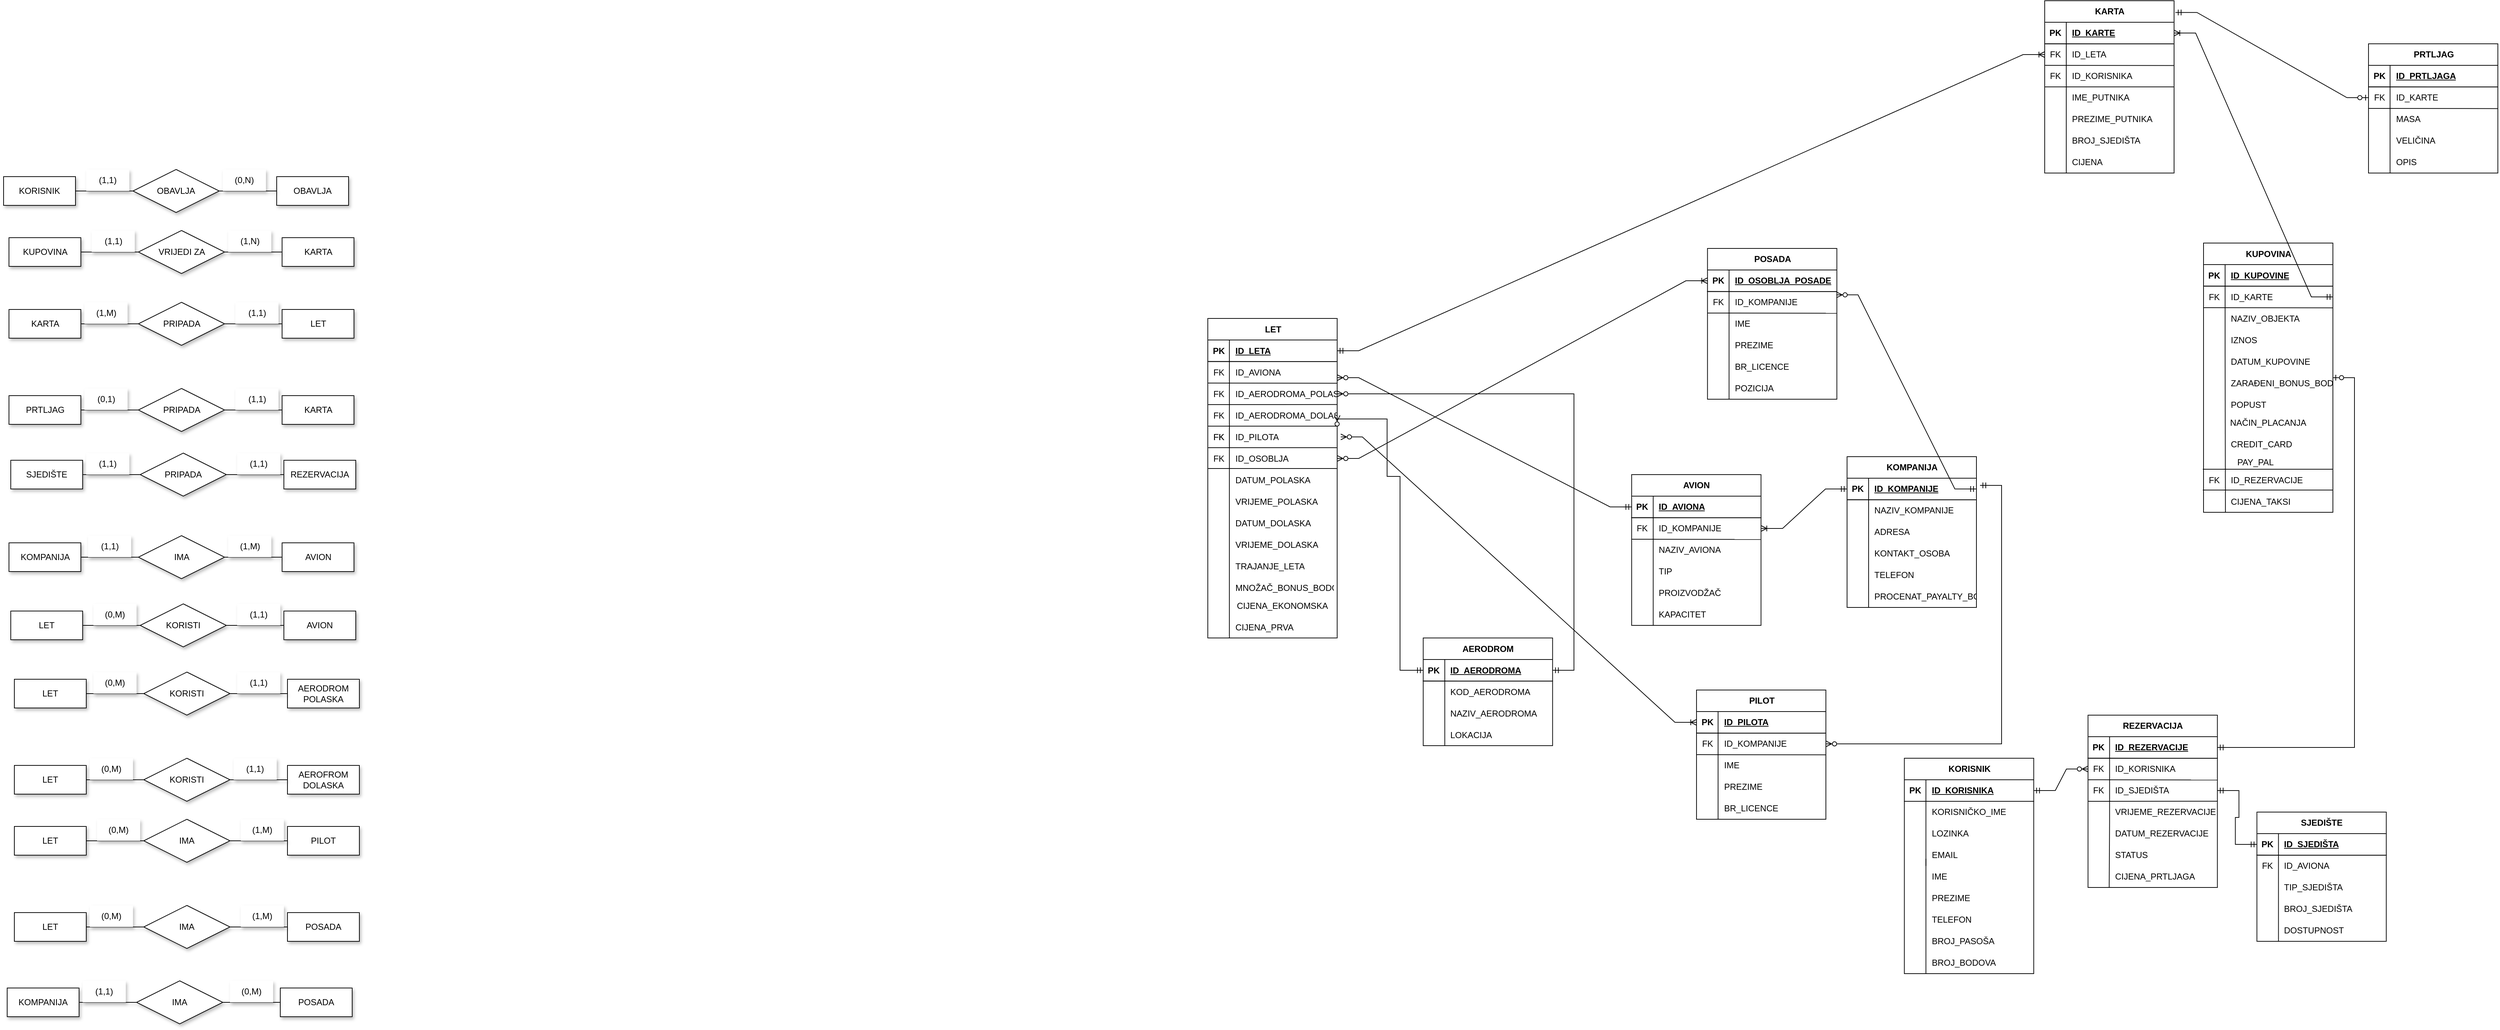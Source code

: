 <mxfile version="21.2.8" type="device">
  <diagram name="Page-1" id="eUBkPHHOH7tQRU_3pToQ">
    <mxGraphModel dx="9040" dy="-155" grid="1" gridSize="10" guides="1" tooltips="1" connect="1" arrows="1" fold="1" page="1" pageScale="1" pageWidth="850" pageHeight="1100" math="0" shadow="0">
      <root>
        <mxCell id="0" />
        <mxCell id="1" parent="0" />
        <mxCell id="xkBMdBzVRzrm0x8e6RRU-287" value="KORISNIK" style="shape=table;startSize=30;container=1;collapsible=1;childLayout=tableLayout;fixedRows=1;rowLines=0;fontStyle=1;align=center;resizeLast=1;html=1;" parent="1" vertex="1">
          <mxGeometry x="-235.27" y="4610" width="180" height="300" as="geometry">
            <mxRectangle x="-1180" y="3560" width="70" height="30" as="alternateBounds" />
          </mxGeometry>
        </mxCell>
        <mxCell id="xkBMdBzVRzrm0x8e6RRU-288" value="" style="shape=tableRow;horizontal=0;startSize=0;swimlaneHead=0;swimlaneBody=0;fillColor=none;collapsible=0;dropTarget=0;points=[[0,0.5],[1,0.5]];portConstraint=eastwest;top=0;left=0;right=0;bottom=1;" parent="xkBMdBzVRzrm0x8e6RRU-287" vertex="1">
          <mxGeometry y="30" width="180" height="30" as="geometry" />
        </mxCell>
        <mxCell id="xkBMdBzVRzrm0x8e6RRU-289" value="PK" style="shape=partialRectangle;connectable=0;fillColor=none;top=0;left=0;bottom=0;right=0;fontStyle=1;overflow=hidden;whiteSpace=wrap;html=1;" parent="xkBMdBzVRzrm0x8e6RRU-288" vertex="1">
          <mxGeometry width="30" height="30" as="geometry">
            <mxRectangle width="30" height="30" as="alternateBounds" />
          </mxGeometry>
        </mxCell>
        <mxCell id="xkBMdBzVRzrm0x8e6RRU-290" value="ID_KORISNIKA" style="shape=partialRectangle;connectable=0;fillColor=none;top=0;left=0;bottom=0;right=0;align=left;spacingLeft=6;fontStyle=5;overflow=hidden;whiteSpace=wrap;html=1;" parent="xkBMdBzVRzrm0x8e6RRU-288" vertex="1">
          <mxGeometry x="30" width="150" height="30" as="geometry">
            <mxRectangle width="150" height="30" as="alternateBounds" />
          </mxGeometry>
        </mxCell>
        <mxCell id="xkBMdBzVRzrm0x8e6RRU-291" value="" style="shape=tableRow;horizontal=0;startSize=0;swimlaneHead=0;swimlaneBody=0;fillColor=none;collapsible=0;dropTarget=0;points=[[0,0.5],[1,0.5]];portConstraint=eastwest;top=0;left=0;right=0;bottom=0;" parent="xkBMdBzVRzrm0x8e6RRU-287" vertex="1">
          <mxGeometry y="60" width="180" height="30" as="geometry" />
        </mxCell>
        <mxCell id="xkBMdBzVRzrm0x8e6RRU-292" value="" style="shape=partialRectangle;connectable=0;fillColor=none;top=0;left=0;bottom=0;right=0;editable=1;overflow=hidden;whiteSpace=wrap;html=1;" parent="xkBMdBzVRzrm0x8e6RRU-291" vertex="1">
          <mxGeometry width="30" height="30" as="geometry">
            <mxRectangle width="30" height="30" as="alternateBounds" />
          </mxGeometry>
        </mxCell>
        <mxCell id="xkBMdBzVRzrm0x8e6RRU-293" value="KORISNIČKO_IME" style="shape=partialRectangle;connectable=0;fillColor=none;top=0;left=0;bottom=0;right=0;align=left;spacingLeft=6;overflow=hidden;whiteSpace=wrap;html=1;" parent="xkBMdBzVRzrm0x8e6RRU-291" vertex="1">
          <mxGeometry x="30" width="150" height="30" as="geometry">
            <mxRectangle width="150" height="30" as="alternateBounds" />
          </mxGeometry>
        </mxCell>
        <mxCell id="xkBMdBzVRzrm0x8e6RRU-294" value="" style="shape=tableRow;horizontal=0;startSize=0;swimlaneHead=0;swimlaneBody=0;fillColor=none;collapsible=0;dropTarget=0;points=[[0,0.5],[1,0.5]];portConstraint=eastwest;top=0;left=0;right=0;bottom=0;" parent="xkBMdBzVRzrm0x8e6RRU-287" vertex="1">
          <mxGeometry y="90" width="180" height="30" as="geometry" />
        </mxCell>
        <mxCell id="xkBMdBzVRzrm0x8e6RRU-295" value="" style="shape=partialRectangle;connectable=0;fillColor=none;top=0;left=0;bottom=0;right=0;editable=1;overflow=hidden;whiteSpace=wrap;html=1;" parent="xkBMdBzVRzrm0x8e6RRU-294" vertex="1">
          <mxGeometry width="30" height="30" as="geometry">
            <mxRectangle width="30" height="30" as="alternateBounds" />
          </mxGeometry>
        </mxCell>
        <mxCell id="xkBMdBzVRzrm0x8e6RRU-296" value="LOZINKA" style="shape=partialRectangle;connectable=0;fillColor=none;top=0;left=0;bottom=0;right=0;align=left;spacingLeft=6;overflow=hidden;whiteSpace=wrap;html=1;" parent="xkBMdBzVRzrm0x8e6RRU-294" vertex="1">
          <mxGeometry x="30" width="150" height="30" as="geometry">
            <mxRectangle width="150" height="30" as="alternateBounds" />
          </mxGeometry>
        </mxCell>
        <mxCell id="xkBMdBzVRzrm0x8e6RRU-297" value="" style="shape=tableRow;horizontal=0;startSize=0;swimlaneHead=0;swimlaneBody=0;fillColor=none;collapsible=0;dropTarget=0;points=[[0,0.5],[1,0.5]];portConstraint=eastwest;top=0;left=0;right=0;bottom=0;" parent="xkBMdBzVRzrm0x8e6RRU-287" vertex="1">
          <mxGeometry y="120" width="180" height="30" as="geometry" />
        </mxCell>
        <mxCell id="xkBMdBzVRzrm0x8e6RRU-298" value="" style="shape=partialRectangle;connectable=0;fillColor=none;top=0;left=0;bottom=0;right=0;editable=1;overflow=hidden;whiteSpace=wrap;html=1;" parent="xkBMdBzVRzrm0x8e6RRU-297" vertex="1">
          <mxGeometry width="30" height="30" as="geometry">
            <mxRectangle width="30" height="30" as="alternateBounds" />
          </mxGeometry>
        </mxCell>
        <mxCell id="xkBMdBzVRzrm0x8e6RRU-299" value="EMAIL" style="shape=partialRectangle;connectable=0;fillColor=none;top=0;left=0;bottom=0;right=0;align=left;spacingLeft=6;overflow=hidden;whiteSpace=wrap;html=1;" parent="xkBMdBzVRzrm0x8e6RRU-297" vertex="1">
          <mxGeometry x="30" width="150" height="30" as="geometry">
            <mxRectangle width="150" height="30" as="alternateBounds" />
          </mxGeometry>
        </mxCell>
        <mxCell id="xkBMdBzVRzrm0x8e6RRU-300" value="" style="shape=tableRow;horizontal=0;startSize=0;swimlaneHead=0;swimlaneBody=0;fillColor=none;collapsible=0;dropTarget=0;points=[[0,0.5],[1,0.5]];portConstraint=eastwest;top=0;left=0;right=0;bottom=0;" parent="1" vertex="1">
          <mxGeometry x="-235.27" y="4760" width="180" height="30" as="geometry" />
        </mxCell>
        <mxCell id="xkBMdBzVRzrm0x8e6RRU-301" value="" style="shape=partialRectangle;connectable=0;fillColor=none;top=0;left=0;bottom=0;right=0;editable=1;overflow=hidden;whiteSpace=wrap;html=1;" parent="xkBMdBzVRzrm0x8e6RRU-300" vertex="1">
          <mxGeometry width="30" height="30" as="geometry">
            <mxRectangle width="30" height="30" as="alternateBounds" />
          </mxGeometry>
        </mxCell>
        <mxCell id="xkBMdBzVRzrm0x8e6RRU-302" value="IME" style="shape=partialRectangle;connectable=0;fillColor=none;top=0;left=0;bottom=0;right=0;align=left;spacingLeft=6;overflow=hidden;whiteSpace=wrap;html=1;" parent="xkBMdBzVRzrm0x8e6RRU-300" vertex="1">
          <mxGeometry x="30" width="150" height="30" as="geometry">
            <mxRectangle width="150" height="30" as="alternateBounds" />
          </mxGeometry>
        </mxCell>
        <mxCell id="xkBMdBzVRzrm0x8e6RRU-303" value="" style="shape=tableRow;horizontal=0;startSize=0;swimlaneHead=0;swimlaneBody=0;fillColor=none;collapsible=0;dropTarget=0;points=[[0,0.5],[1,0.5]];portConstraint=eastwest;top=0;left=0;right=0;bottom=0;" parent="1" vertex="1">
          <mxGeometry x="-235.27" y="4790" width="180" height="30" as="geometry" />
        </mxCell>
        <mxCell id="xkBMdBzVRzrm0x8e6RRU-304" value="" style="shape=partialRectangle;connectable=0;fillColor=none;top=0;left=0;bottom=0;right=0;editable=1;overflow=hidden;whiteSpace=wrap;html=1;" parent="xkBMdBzVRzrm0x8e6RRU-303" vertex="1">
          <mxGeometry width="30" height="30" as="geometry">
            <mxRectangle width="30" height="30" as="alternateBounds" />
          </mxGeometry>
        </mxCell>
        <mxCell id="xkBMdBzVRzrm0x8e6RRU-305" value="PREZIME" style="shape=partialRectangle;connectable=0;fillColor=none;top=0;left=0;bottom=0;right=0;align=left;spacingLeft=6;overflow=hidden;whiteSpace=wrap;html=1;" parent="xkBMdBzVRzrm0x8e6RRU-303" vertex="1">
          <mxGeometry x="30" width="150" height="30" as="geometry">
            <mxRectangle width="150" height="30" as="alternateBounds" />
          </mxGeometry>
        </mxCell>
        <mxCell id="xkBMdBzVRzrm0x8e6RRU-306" value="TELEFON" style="shape=partialRectangle;connectable=0;fillColor=none;top=0;left=0;bottom=0;right=0;align=left;spacingLeft=6;overflow=hidden;whiteSpace=wrap;html=1;" parent="1" vertex="1">
          <mxGeometry x="-205.27" y="4820" width="150" height="30" as="geometry">
            <mxRectangle width="150" height="30" as="alternateBounds" />
          </mxGeometry>
        </mxCell>
        <mxCell id="xkBMdBzVRzrm0x8e6RRU-308" value="" style="shape=partialRectangle;connectable=0;fillColor=none;top=0;left=0;bottom=0;right=0;align=left;spacingLeft=6;overflow=hidden;whiteSpace=wrap;html=1;" parent="1" vertex="1">
          <mxGeometry x="-205.27" y="4880" width="150" height="30" as="geometry">
            <mxRectangle width="150" height="30" as="alternateBounds" />
          </mxGeometry>
        </mxCell>
        <mxCell id="xkBMdBzVRzrm0x8e6RRU-310" value="BROJ_PASOŠA" style="shape=partialRectangle;connectable=0;fillColor=none;top=0;left=0;bottom=0;right=0;align=left;spacingLeft=6;overflow=hidden;whiteSpace=wrap;html=1;" parent="1" vertex="1">
          <mxGeometry x="-205.27" y="4850" width="150" height="30" as="geometry">
            <mxRectangle width="150" height="30" as="alternateBounds" />
          </mxGeometry>
        </mxCell>
        <mxCell id="xkBMdBzVRzrm0x8e6RRU-315" value="" style="endArrow=none;html=1;rounded=0;" parent="1" edge="1">
          <mxGeometry width="50" height="50" relative="1" as="geometry">
            <mxPoint x="-205.27" y="4910" as="sourcePoint" />
            <mxPoint x="-205.27" y="4750" as="targetPoint" />
          </mxGeometry>
        </mxCell>
        <mxCell id="xkBMdBzVRzrm0x8e6RRU-340" value="REZERVACIJA" style="shape=table;startSize=30;container=1;collapsible=1;childLayout=tableLayout;fixedRows=1;rowLines=0;fontStyle=1;align=center;resizeLast=1;html=1;" parent="1" vertex="1">
          <mxGeometry x="20.27" y="4550" width="180" height="240" as="geometry">
            <mxRectangle x="-1180" y="3560" width="70" height="30" as="alternateBounds" />
          </mxGeometry>
        </mxCell>
        <mxCell id="xkBMdBzVRzrm0x8e6RRU-341" value="" style="shape=tableRow;horizontal=0;startSize=0;swimlaneHead=0;swimlaneBody=0;fillColor=none;collapsible=0;dropTarget=0;points=[[0,0.5],[1,0.5]];portConstraint=eastwest;top=0;left=0;right=0;bottom=1;" parent="xkBMdBzVRzrm0x8e6RRU-340" vertex="1">
          <mxGeometry y="30" width="180" height="30" as="geometry" />
        </mxCell>
        <mxCell id="xkBMdBzVRzrm0x8e6RRU-342" value="PK" style="shape=partialRectangle;connectable=0;fillColor=none;top=0;left=0;bottom=0;right=0;fontStyle=1;overflow=hidden;whiteSpace=wrap;html=1;" parent="xkBMdBzVRzrm0x8e6RRU-341" vertex="1">
          <mxGeometry width="30" height="30" as="geometry">
            <mxRectangle width="30" height="30" as="alternateBounds" />
          </mxGeometry>
        </mxCell>
        <mxCell id="xkBMdBzVRzrm0x8e6RRU-343" value="ID_REZERVACIJE" style="shape=partialRectangle;connectable=0;fillColor=none;top=0;left=0;bottom=0;right=0;align=left;spacingLeft=6;fontStyle=5;overflow=hidden;whiteSpace=wrap;html=1;" parent="xkBMdBzVRzrm0x8e6RRU-341" vertex="1">
          <mxGeometry x="30" width="150" height="30" as="geometry">
            <mxRectangle width="150" height="30" as="alternateBounds" />
          </mxGeometry>
        </mxCell>
        <mxCell id="xkBMdBzVRzrm0x8e6RRU-344" value="" style="shape=tableRow;horizontal=0;startSize=0;swimlaneHead=0;swimlaneBody=0;fillColor=none;collapsible=0;dropTarget=0;points=[[0,0.5],[1,0.5]];portConstraint=eastwest;top=0;left=0;right=0;bottom=0;" parent="xkBMdBzVRzrm0x8e6RRU-340" vertex="1">
          <mxGeometry y="60" width="180" height="30" as="geometry" />
        </mxCell>
        <mxCell id="xkBMdBzVRzrm0x8e6RRU-345" value="FK" style="shape=partialRectangle;connectable=0;fillColor=none;top=0;left=0;bottom=0;right=0;editable=1;overflow=hidden;whiteSpace=wrap;html=1;" parent="xkBMdBzVRzrm0x8e6RRU-344" vertex="1">
          <mxGeometry width="30" height="30" as="geometry">
            <mxRectangle width="30" height="30" as="alternateBounds" />
          </mxGeometry>
        </mxCell>
        <mxCell id="xkBMdBzVRzrm0x8e6RRU-346" value="ID_KORISNIKA" style="shape=partialRectangle;connectable=0;fillColor=none;top=0;left=0;bottom=0;right=0;align=left;spacingLeft=6;overflow=hidden;whiteSpace=wrap;html=1;" parent="xkBMdBzVRzrm0x8e6RRU-344" vertex="1">
          <mxGeometry x="30" width="150" height="30" as="geometry">
            <mxRectangle width="150" height="30" as="alternateBounds" />
          </mxGeometry>
        </mxCell>
        <mxCell id="xkBMdBzVRzrm0x8e6RRU-347" value="" style="shape=tableRow;horizontal=0;startSize=0;swimlaneHead=0;swimlaneBody=0;fillColor=none;collapsible=0;dropTarget=0;points=[[0,0.5],[1,0.5]];portConstraint=eastwest;top=0;left=0;right=0;bottom=0;" parent="xkBMdBzVRzrm0x8e6RRU-340" vertex="1">
          <mxGeometry y="90" width="180" height="30" as="geometry" />
        </mxCell>
        <mxCell id="xkBMdBzVRzrm0x8e6RRU-348" value="FK" style="shape=partialRectangle;connectable=0;fillColor=none;top=0;left=0;bottom=0;right=0;editable=1;overflow=hidden;whiteSpace=wrap;html=1;" parent="xkBMdBzVRzrm0x8e6RRU-347" vertex="1">
          <mxGeometry width="30" height="30" as="geometry">
            <mxRectangle width="30" height="30" as="alternateBounds" />
          </mxGeometry>
        </mxCell>
        <mxCell id="xkBMdBzVRzrm0x8e6RRU-349" value="ID_SJEDIŠTA" style="shape=partialRectangle;connectable=0;fillColor=none;top=0;left=0;bottom=0;right=0;align=left;spacingLeft=6;overflow=hidden;whiteSpace=wrap;html=1;" parent="xkBMdBzVRzrm0x8e6RRU-347" vertex="1">
          <mxGeometry x="30" width="150" height="30" as="geometry">
            <mxRectangle width="150" height="30" as="alternateBounds" />
          </mxGeometry>
        </mxCell>
        <mxCell id="xkBMdBzVRzrm0x8e6RRU-350" value="" style="shape=tableRow;horizontal=0;startSize=0;swimlaneHead=0;swimlaneBody=0;fillColor=none;collapsible=0;dropTarget=0;points=[[0,0.5],[1,0.5]];portConstraint=eastwest;top=0;left=0;right=0;bottom=0;" parent="xkBMdBzVRzrm0x8e6RRU-340" vertex="1">
          <mxGeometry y="120" width="180" height="30" as="geometry" />
        </mxCell>
        <mxCell id="xkBMdBzVRzrm0x8e6RRU-351" value="" style="shape=partialRectangle;connectable=0;fillColor=none;top=0;left=0;bottom=0;right=0;editable=1;overflow=hidden;whiteSpace=wrap;html=1;" parent="xkBMdBzVRzrm0x8e6RRU-350" vertex="1">
          <mxGeometry width="30" height="30" as="geometry">
            <mxRectangle width="30" height="30" as="alternateBounds" />
          </mxGeometry>
        </mxCell>
        <mxCell id="xkBMdBzVRzrm0x8e6RRU-352" value="VRIJEME_REZERVACIJE" style="shape=partialRectangle;connectable=0;fillColor=none;top=0;left=0;bottom=0;right=0;align=left;spacingLeft=6;overflow=hidden;whiteSpace=wrap;html=1;" parent="xkBMdBzVRzrm0x8e6RRU-350" vertex="1">
          <mxGeometry x="30" width="150" height="30" as="geometry">
            <mxRectangle width="150" height="30" as="alternateBounds" />
          </mxGeometry>
        </mxCell>
        <mxCell id="xkBMdBzVRzrm0x8e6RRU-357" value="" style="endArrow=none;html=1;rounded=0;exitX=-0.003;exitY=-0.003;exitDx=0;exitDy=0;exitPerimeter=0;" parent="xkBMdBzVRzrm0x8e6RRU-340" source="xkBMdBzVRzrm0x8e6RRU-344" edge="1">
          <mxGeometry width="50" height="50" relative="1" as="geometry">
            <mxPoint x="-110" y="120" as="sourcePoint" />
            <mxPoint x="180" y="60" as="targetPoint" />
            <Array as="points">
              <mxPoint x="90" y="60" />
            </Array>
          </mxGeometry>
        </mxCell>
        <mxCell id="xkBMdBzVRzrm0x8e6RRU-359" value="" style="endArrow=none;html=1;rounded=0;exitX=0.004;exitY=0.003;exitDx=0;exitDy=0;exitPerimeter=0;entryX=0.996;entryY=1.003;entryDx=0;entryDy=0;entryPerimeter=0;" parent="xkBMdBzVRzrm0x8e6RRU-340" source="xkBMdBzVRzrm0x8e6RRU-344" target="xkBMdBzVRzrm0x8e6RRU-341" edge="1">
          <mxGeometry width="50" height="50" relative="1" as="geometry">
            <mxPoint x="60" y="130" as="sourcePoint" />
            <mxPoint x="180" y="60" as="targetPoint" />
          </mxGeometry>
        </mxCell>
        <mxCell id="xkBMdBzVRzrm0x8e6RRU-361" value="" style="endArrow=none;html=1;rounded=0;exitX=0.004;exitY=0.003;exitDx=0;exitDy=0;exitPerimeter=0;entryX=1;entryY=0.008;entryDx=0;entryDy=0;entryPerimeter=0;" parent="1" target="xkBMdBzVRzrm0x8e6RRU-347" edge="1">
          <mxGeometry width="50" height="50" relative="1" as="geometry">
            <mxPoint x="20.27" y="4640" as="sourcePoint" />
            <mxPoint x="198.27" y="4640" as="targetPoint" />
          </mxGeometry>
        </mxCell>
        <mxCell id="xkBMdBzVRzrm0x8e6RRU-362" value="" style="endArrow=none;html=1;rounded=0;exitX=0.004;exitY=0.003;exitDx=0;exitDy=0;exitPerimeter=0;entryX=1;entryY=-0.003;entryDx=0;entryDy=0;entryPerimeter=0;" parent="1" target="xkBMdBzVRzrm0x8e6RRU-350" edge="1">
          <mxGeometry width="50" height="50" relative="1" as="geometry">
            <mxPoint x="20.27" y="4670" as="sourcePoint" />
            <mxPoint x="198.27" y="4670" as="targetPoint" />
          </mxGeometry>
        </mxCell>
        <mxCell id="xkBMdBzVRzrm0x8e6RRU-364" value="KUPOVINA" style="shape=table;startSize=30;container=1;collapsible=1;childLayout=tableLayout;fixedRows=1;rowLines=0;fontStyle=1;align=center;resizeLast=1;html=1;" parent="1" vertex="1">
          <mxGeometry x="181" y="3892.5" width="180" height="375" as="geometry">
            <mxRectangle x="-1180" y="3560" width="70" height="30" as="alternateBounds" />
          </mxGeometry>
        </mxCell>
        <mxCell id="xkBMdBzVRzrm0x8e6RRU-365" value="" style="shape=tableRow;horizontal=0;startSize=0;swimlaneHead=0;swimlaneBody=0;fillColor=none;collapsible=0;dropTarget=0;points=[[0,0.5],[1,0.5]];portConstraint=eastwest;top=0;left=0;right=0;bottom=1;" parent="xkBMdBzVRzrm0x8e6RRU-364" vertex="1">
          <mxGeometry y="30" width="180" height="30" as="geometry" />
        </mxCell>
        <mxCell id="xkBMdBzVRzrm0x8e6RRU-366" value="PK" style="shape=partialRectangle;connectable=0;fillColor=none;top=0;left=0;bottom=0;right=0;fontStyle=1;overflow=hidden;whiteSpace=wrap;html=1;" parent="xkBMdBzVRzrm0x8e6RRU-365" vertex="1">
          <mxGeometry width="30" height="30" as="geometry">
            <mxRectangle width="30" height="30" as="alternateBounds" />
          </mxGeometry>
        </mxCell>
        <mxCell id="xkBMdBzVRzrm0x8e6RRU-367" value="ID_KUPOVINE" style="shape=partialRectangle;connectable=0;fillColor=none;top=0;left=0;bottom=0;right=0;align=left;spacingLeft=6;fontStyle=5;overflow=hidden;whiteSpace=wrap;html=1;" parent="xkBMdBzVRzrm0x8e6RRU-365" vertex="1">
          <mxGeometry x="30" width="150" height="30" as="geometry">
            <mxRectangle width="150" height="30" as="alternateBounds" />
          </mxGeometry>
        </mxCell>
        <mxCell id="xkBMdBzVRzrm0x8e6RRU-368" value="" style="shape=tableRow;horizontal=0;startSize=0;swimlaneHead=0;swimlaneBody=0;fillColor=none;collapsible=0;dropTarget=0;points=[[0,0.5],[1,0.5]];portConstraint=eastwest;top=0;left=0;right=0;bottom=0;" parent="xkBMdBzVRzrm0x8e6RRU-364" vertex="1">
          <mxGeometry y="60" width="180" height="30" as="geometry" />
        </mxCell>
        <mxCell id="xkBMdBzVRzrm0x8e6RRU-369" value="FK" style="shape=partialRectangle;connectable=0;fillColor=none;top=0;left=0;bottom=0;right=0;editable=1;overflow=hidden;whiteSpace=wrap;html=1;" parent="xkBMdBzVRzrm0x8e6RRU-368" vertex="1">
          <mxGeometry width="30" height="30" as="geometry">
            <mxRectangle width="30" height="30" as="alternateBounds" />
          </mxGeometry>
        </mxCell>
        <mxCell id="xkBMdBzVRzrm0x8e6RRU-370" value="ID_KARTE" style="shape=partialRectangle;connectable=0;fillColor=none;top=0;left=0;bottom=0;right=0;align=left;spacingLeft=6;overflow=hidden;whiteSpace=wrap;html=1;" parent="xkBMdBzVRzrm0x8e6RRU-368" vertex="1">
          <mxGeometry x="30" width="150" height="30" as="geometry">
            <mxRectangle width="150" height="30" as="alternateBounds" />
          </mxGeometry>
        </mxCell>
        <mxCell id="xkBMdBzVRzrm0x8e6RRU-371" value="" style="shape=tableRow;horizontal=0;startSize=0;swimlaneHead=0;swimlaneBody=0;fillColor=none;collapsible=0;dropTarget=0;points=[[0,0.5],[1,0.5]];portConstraint=eastwest;top=0;left=0;right=0;bottom=0;" parent="xkBMdBzVRzrm0x8e6RRU-364" vertex="1">
          <mxGeometry y="90" width="180" height="30" as="geometry" />
        </mxCell>
        <mxCell id="xkBMdBzVRzrm0x8e6RRU-372" value="" style="shape=partialRectangle;connectable=0;fillColor=none;top=0;left=0;bottom=0;right=0;editable=1;overflow=hidden;whiteSpace=wrap;html=1;" parent="xkBMdBzVRzrm0x8e6RRU-371" vertex="1">
          <mxGeometry width="30" height="30" as="geometry">
            <mxRectangle width="30" height="30" as="alternateBounds" />
          </mxGeometry>
        </mxCell>
        <mxCell id="xkBMdBzVRzrm0x8e6RRU-373" value="NAZIV_OBJEKTA" style="shape=partialRectangle;connectable=0;fillColor=none;top=0;left=0;bottom=0;right=0;align=left;spacingLeft=6;overflow=hidden;whiteSpace=wrap;html=1;" parent="xkBMdBzVRzrm0x8e6RRU-371" vertex="1">
          <mxGeometry x="30" width="150" height="30" as="geometry">
            <mxRectangle width="150" height="30" as="alternateBounds" />
          </mxGeometry>
        </mxCell>
        <mxCell id="xkBMdBzVRzrm0x8e6RRU-374" value="" style="shape=tableRow;horizontal=0;startSize=0;swimlaneHead=0;swimlaneBody=0;fillColor=none;collapsible=0;dropTarget=0;points=[[0,0.5],[1,0.5]];portConstraint=eastwest;top=0;left=0;right=0;bottom=0;" parent="xkBMdBzVRzrm0x8e6RRU-364" vertex="1">
          <mxGeometry y="120" width="180" height="30" as="geometry" />
        </mxCell>
        <mxCell id="xkBMdBzVRzrm0x8e6RRU-375" value="" style="shape=partialRectangle;connectable=0;fillColor=none;top=0;left=0;bottom=0;right=0;editable=1;overflow=hidden;whiteSpace=wrap;html=1;" parent="xkBMdBzVRzrm0x8e6RRU-374" vertex="1">
          <mxGeometry width="30" height="30" as="geometry">
            <mxRectangle width="30" height="30" as="alternateBounds" />
          </mxGeometry>
        </mxCell>
        <mxCell id="xkBMdBzVRzrm0x8e6RRU-376" value="IZNOS" style="shape=partialRectangle;connectable=0;fillColor=none;top=0;left=0;bottom=0;right=0;align=left;spacingLeft=6;overflow=hidden;whiteSpace=wrap;html=1;" parent="xkBMdBzVRzrm0x8e6RRU-374" vertex="1">
          <mxGeometry x="30" width="150" height="30" as="geometry">
            <mxRectangle width="150" height="30" as="alternateBounds" />
          </mxGeometry>
        </mxCell>
        <mxCell id="xkBMdBzVRzrm0x8e6RRU-377" value="" style="endArrow=none;html=1;rounded=0;exitX=-0.003;exitY=-0.003;exitDx=0;exitDy=0;exitPerimeter=0;" parent="xkBMdBzVRzrm0x8e6RRU-364" source="xkBMdBzVRzrm0x8e6RRU-368" edge="1">
          <mxGeometry width="50" height="50" relative="1" as="geometry">
            <mxPoint x="-110" y="120" as="sourcePoint" />
            <mxPoint x="180" y="60" as="targetPoint" />
            <Array as="points">
              <mxPoint x="90" y="60" />
            </Array>
          </mxGeometry>
        </mxCell>
        <mxCell id="xkBMdBzVRzrm0x8e6RRU-378" value="" style="endArrow=none;html=1;rounded=0;exitX=0.004;exitY=0.003;exitDx=0;exitDy=0;exitPerimeter=0;entryX=0.996;entryY=1.003;entryDx=0;entryDy=0;entryPerimeter=0;" parent="xkBMdBzVRzrm0x8e6RRU-364" source="xkBMdBzVRzrm0x8e6RRU-368" target="xkBMdBzVRzrm0x8e6RRU-365" edge="1">
          <mxGeometry width="50" height="50" relative="1" as="geometry">
            <mxPoint x="60" y="130" as="sourcePoint" />
            <mxPoint x="180" y="60" as="targetPoint" />
          </mxGeometry>
        </mxCell>
        <mxCell id="xkBMdBzVRzrm0x8e6RRU-379" value="DATUM_KUPOVINE" style="shape=partialRectangle;connectable=0;fillColor=none;top=0;left=0;bottom=0;right=0;align=left;spacingLeft=6;overflow=hidden;whiteSpace=wrap;html=1;" parent="1" vertex="1">
          <mxGeometry x="211" y="4042.5" width="150" height="30" as="geometry">
            <mxRectangle width="150" height="30" as="alternateBounds" />
          </mxGeometry>
        </mxCell>
        <mxCell id="xkBMdBzVRzrm0x8e6RRU-381" value="ZARAĐENI_BONUS_BOD" style="shape=partialRectangle;connectable=0;fillColor=none;top=0;left=0;bottom=0;right=0;align=left;spacingLeft=6;overflow=hidden;whiteSpace=wrap;html=1;" parent="1" vertex="1">
          <mxGeometry x="210.73" y="4072.5" width="150.27" height="30" as="geometry">
            <mxRectangle width="150" height="30" as="alternateBounds" />
          </mxGeometry>
        </mxCell>
        <mxCell id="xkBMdBzVRzrm0x8e6RRU-382" value="" style="endArrow=none;html=1;rounded=0;exitX=0.004;exitY=0.003;exitDx=0;exitDy=0;exitPerimeter=0;entryX=1;entryY=0.008;entryDx=0;entryDy=0;entryPerimeter=0;" parent="1" target="xkBMdBzVRzrm0x8e6RRU-371" edge="1">
          <mxGeometry width="50" height="50" relative="1" as="geometry">
            <mxPoint x="181" y="3982.5" as="sourcePoint" />
            <mxPoint x="359" y="3982.5" as="targetPoint" />
          </mxGeometry>
        </mxCell>
        <mxCell id="xkBMdBzVRzrm0x8e6RRU-384" value="" style="endArrow=none;html=1;rounded=0;" parent="1" edge="1">
          <mxGeometry width="50" height="50" relative="1" as="geometry">
            <mxPoint x="211.46" y="4267.5" as="sourcePoint" />
            <mxPoint x="211" y="4042.5" as="targetPoint" />
          </mxGeometry>
        </mxCell>
        <mxCell id="xkBMdBzVRzrm0x8e6RRU-385" value="LET" style="shape=table;startSize=30;container=1;collapsible=1;childLayout=tableLayout;fixedRows=1;rowLines=0;fontStyle=1;align=center;resizeLast=1;html=1;movable=1;resizable=1;rotatable=1;deletable=1;editable=1;locked=0;connectable=1;" parent="1" vertex="1">
          <mxGeometry x="-1204.46" y="3997.5" width="180" height="445" as="geometry">
            <mxRectangle x="-1180" y="3560" width="70" height="30" as="alternateBounds" />
          </mxGeometry>
        </mxCell>
        <mxCell id="xkBMdBzVRzrm0x8e6RRU-386" value="" style="shape=tableRow;horizontal=0;startSize=0;swimlaneHead=0;swimlaneBody=0;fillColor=none;collapsible=0;dropTarget=0;points=[[0,0.5],[1,0.5]];portConstraint=eastwest;top=0;left=0;right=0;bottom=1;movable=1;resizable=1;rotatable=1;deletable=1;editable=1;locked=0;connectable=1;" parent="xkBMdBzVRzrm0x8e6RRU-385" vertex="1">
          <mxGeometry y="30" width="180" height="30" as="geometry" />
        </mxCell>
        <mxCell id="xkBMdBzVRzrm0x8e6RRU-387" value="PK" style="shape=partialRectangle;connectable=1;fillColor=none;top=0;left=0;bottom=0;right=0;fontStyle=1;overflow=hidden;whiteSpace=wrap;html=1;movable=1;resizable=1;rotatable=1;deletable=1;editable=1;locked=0;" parent="xkBMdBzVRzrm0x8e6RRU-386" vertex="1">
          <mxGeometry width="30" height="30" as="geometry">
            <mxRectangle width="30" height="30" as="alternateBounds" />
          </mxGeometry>
        </mxCell>
        <mxCell id="xkBMdBzVRzrm0x8e6RRU-388" value="ID_LETA" style="shape=partialRectangle;connectable=1;fillColor=none;top=0;left=0;bottom=0;right=0;align=left;spacingLeft=6;fontStyle=5;overflow=hidden;whiteSpace=wrap;html=1;movable=1;resizable=1;rotatable=1;deletable=1;editable=1;locked=0;" parent="xkBMdBzVRzrm0x8e6RRU-386" vertex="1">
          <mxGeometry x="30" width="150" height="30" as="geometry">
            <mxRectangle width="150" height="30" as="alternateBounds" />
          </mxGeometry>
        </mxCell>
        <mxCell id="xkBMdBzVRzrm0x8e6RRU-389" value="" style="shape=tableRow;horizontal=0;startSize=0;swimlaneHead=0;swimlaneBody=0;fillColor=none;collapsible=0;dropTarget=0;points=[[0,0.5],[1,0.5]];portConstraint=eastwest;top=0;left=0;right=0;bottom=0;movable=1;resizable=1;rotatable=1;deletable=1;editable=1;locked=0;connectable=1;" parent="xkBMdBzVRzrm0x8e6RRU-385" vertex="1">
          <mxGeometry y="60" width="180" height="30" as="geometry" />
        </mxCell>
        <mxCell id="xkBMdBzVRzrm0x8e6RRU-390" value="FK" style="shape=partialRectangle;connectable=1;fillColor=none;top=0;left=0;bottom=0;right=0;editable=1;overflow=hidden;whiteSpace=wrap;html=1;movable=1;resizable=1;rotatable=1;deletable=1;locked=0;" parent="xkBMdBzVRzrm0x8e6RRU-389" vertex="1">
          <mxGeometry width="30" height="30" as="geometry">
            <mxRectangle width="30" height="30" as="alternateBounds" />
          </mxGeometry>
        </mxCell>
        <mxCell id="xkBMdBzVRzrm0x8e6RRU-391" value="ID_AVIONA" style="shape=partialRectangle;connectable=1;fillColor=none;top=0;left=0;bottom=0;right=0;align=left;spacingLeft=6;overflow=hidden;whiteSpace=wrap;html=1;movable=1;resizable=1;rotatable=1;deletable=1;editable=1;locked=0;" parent="xkBMdBzVRzrm0x8e6RRU-389" vertex="1">
          <mxGeometry x="30" width="150" height="30" as="geometry">
            <mxRectangle width="150" height="30" as="alternateBounds" />
          </mxGeometry>
        </mxCell>
        <mxCell id="xkBMdBzVRzrm0x8e6RRU-392" value="" style="shape=tableRow;horizontal=0;startSize=0;swimlaneHead=0;swimlaneBody=0;fillColor=none;collapsible=0;dropTarget=0;points=[[0,0.5],[1,0.5]];portConstraint=eastwest;top=0;left=0;right=0;bottom=0;movable=1;resizable=1;rotatable=1;deletable=1;editable=1;locked=0;connectable=1;" parent="xkBMdBzVRzrm0x8e6RRU-385" vertex="1">
          <mxGeometry y="90" width="180" height="30" as="geometry" />
        </mxCell>
        <mxCell id="xkBMdBzVRzrm0x8e6RRU-393" value="FK" style="shape=partialRectangle;connectable=1;fillColor=none;top=0;left=0;bottom=0;right=0;editable=1;overflow=hidden;whiteSpace=wrap;html=1;movable=1;resizable=1;rotatable=1;deletable=1;locked=0;" parent="xkBMdBzVRzrm0x8e6RRU-392" vertex="1">
          <mxGeometry width="30" height="30" as="geometry">
            <mxRectangle width="30" height="30" as="alternateBounds" />
          </mxGeometry>
        </mxCell>
        <mxCell id="xkBMdBzVRzrm0x8e6RRU-394" value="ID_AERODROMA_POLASKA" style="shape=partialRectangle;connectable=1;fillColor=none;top=0;left=0;bottom=0;right=0;align=left;spacingLeft=6;overflow=hidden;whiteSpace=wrap;html=1;movable=1;resizable=1;rotatable=1;deletable=1;editable=1;locked=0;" parent="xkBMdBzVRzrm0x8e6RRU-392" vertex="1">
          <mxGeometry x="30" width="150" height="30" as="geometry">
            <mxRectangle width="150" height="30" as="alternateBounds" />
          </mxGeometry>
        </mxCell>
        <mxCell id="xkBMdBzVRzrm0x8e6RRU-395" value="" style="shape=tableRow;horizontal=0;startSize=0;swimlaneHead=0;swimlaneBody=0;fillColor=none;collapsible=0;dropTarget=0;points=[[0,0.5],[1,0.5]];portConstraint=eastwest;top=0;left=0;right=0;bottom=0;movable=1;resizable=1;rotatable=1;deletable=1;editable=1;locked=0;connectable=1;" parent="xkBMdBzVRzrm0x8e6RRU-385" vertex="1">
          <mxGeometry y="120" width="180" height="30" as="geometry" />
        </mxCell>
        <mxCell id="xkBMdBzVRzrm0x8e6RRU-396" value="FK" style="shape=partialRectangle;connectable=1;fillColor=none;top=0;left=0;bottom=0;right=0;editable=1;overflow=hidden;whiteSpace=wrap;html=1;movable=1;resizable=1;rotatable=1;deletable=1;locked=0;" parent="xkBMdBzVRzrm0x8e6RRU-395" vertex="1">
          <mxGeometry width="30" height="30" as="geometry">
            <mxRectangle width="30" height="30" as="alternateBounds" />
          </mxGeometry>
        </mxCell>
        <mxCell id="xkBMdBzVRzrm0x8e6RRU-397" value="ID_AERODROMA_DOLASKA" style="shape=partialRectangle;connectable=1;fillColor=none;top=0;left=0;bottom=0;right=0;align=left;spacingLeft=6;overflow=hidden;whiteSpace=wrap;html=1;movable=1;resizable=1;rotatable=1;deletable=1;editable=1;locked=0;" parent="xkBMdBzVRzrm0x8e6RRU-395" vertex="1">
          <mxGeometry x="30" width="150" height="30" as="geometry">
            <mxRectangle width="150" height="30" as="alternateBounds" />
          </mxGeometry>
        </mxCell>
        <mxCell id="h_e6F-inOFDQTE78cR7N-23" value="" style="shape=tableRow;horizontal=0;startSize=0;swimlaneHead=0;swimlaneBody=0;fillColor=none;collapsible=0;dropTarget=0;points=[[0,0.5],[1,0.5]];portConstraint=eastwest;top=0;left=0;right=0;bottom=0;movable=1;resizable=1;rotatable=1;deletable=1;editable=1;locked=0;connectable=1;" vertex="1" parent="xkBMdBzVRzrm0x8e6RRU-385">
          <mxGeometry y="150" width="180" height="30" as="geometry" />
        </mxCell>
        <mxCell id="h_e6F-inOFDQTE78cR7N-24" value="FK" style="shape=partialRectangle;connectable=1;fillColor=none;top=0;left=0;bottom=0;right=0;editable=1;overflow=hidden;whiteSpace=wrap;html=1;movable=1;resizable=1;rotatable=1;deletable=1;locked=0;" vertex="1" parent="h_e6F-inOFDQTE78cR7N-23">
          <mxGeometry width="30" height="30" as="geometry">
            <mxRectangle width="30" height="30" as="alternateBounds" />
          </mxGeometry>
        </mxCell>
        <mxCell id="h_e6F-inOFDQTE78cR7N-25" value="" style="shape=partialRectangle;connectable=1;fillColor=none;top=0;left=0;bottom=0;right=0;align=left;spacingLeft=6;overflow=hidden;whiteSpace=wrap;html=1;movable=1;resizable=1;rotatable=1;deletable=1;editable=1;locked=0;" vertex="1" parent="h_e6F-inOFDQTE78cR7N-23">
          <mxGeometry x="30" width="150" height="30" as="geometry">
            <mxRectangle width="150" height="30" as="alternateBounds" />
          </mxGeometry>
        </mxCell>
        <mxCell id="xkBMdBzVRzrm0x8e6RRU-398" value="" style="endArrow=none;html=1;rounded=0;exitX=-0.003;exitY=-0.003;exitDx=0;exitDy=0;exitPerimeter=0;movable=1;resizable=1;rotatable=1;deletable=1;editable=1;locked=0;connectable=1;" parent="xkBMdBzVRzrm0x8e6RRU-385" source="xkBMdBzVRzrm0x8e6RRU-389" edge="1">
          <mxGeometry width="50" height="50" relative="1" as="geometry">
            <mxPoint x="-110" y="120" as="sourcePoint" />
            <mxPoint x="180" y="60" as="targetPoint" />
            <Array as="points">
              <mxPoint x="90" y="60" />
            </Array>
          </mxGeometry>
        </mxCell>
        <mxCell id="xkBMdBzVRzrm0x8e6RRU-399" value="" style="endArrow=none;html=1;rounded=0;exitX=0.004;exitY=0.003;exitDx=0;exitDy=0;exitPerimeter=0;entryX=0.996;entryY=1.003;entryDx=0;entryDy=0;entryPerimeter=0;movable=1;resizable=1;rotatable=1;deletable=1;editable=1;locked=0;connectable=1;" parent="xkBMdBzVRzrm0x8e6RRU-385" source="xkBMdBzVRzrm0x8e6RRU-389" target="xkBMdBzVRzrm0x8e6RRU-386" edge="1">
          <mxGeometry width="50" height="50" relative="1" as="geometry">
            <mxPoint x="60" y="130" as="sourcePoint" />
            <mxPoint x="180" y="60" as="targetPoint" />
          </mxGeometry>
        </mxCell>
        <mxCell id="xkBMdBzVRzrm0x8e6RRU-400" value="DATUM_POLASKA" style="shape=partialRectangle;connectable=1;fillColor=none;top=0;left=0;bottom=0;right=0;align=left;spacingLeft=6;overflow=hidden;whiteSpace=wrap;html=1;movable=1;resizable=1;rotatable=1;deletable=1;editable=1;locked=0;" parent="1" vertex="1">
          <mxGeometry x="-1174.46" y="4207.5" width="150" height="30" as="geometry">
            <mxRectangle width="150" height="30" as="alternateBounds" />
          </mxGeometry>
        </mxCell>
        <mxCell id="xkBMdBzVRzrm0x8e6RRU-401" value="DATUM_DOLASKA" style="shape=partialRectangle;connectable=1;fillColor=none;top=0;left=0;bottom=0;right=0;align=left;spacingLeft=6;overflow=hidden;whiteSpace=wrap;html=1;movable=1;resizable=1;rotatable=1;deletable=1;editable=1;locked=0;" parent="1" vertex="1">
          <mxGeometry x="-1174.46" y="4267.5" width="145" height="30" as="geometry">
            <mxRectangle width="150" height="30" as="alternateBounds" />
          </mxGeometry>
        </mxCell>
        <mxCell id="xkBMdBzVRzrm0x8e6RRU-402" value="VRIJEME_POLASKA" style="shape=partialRectangle;connectable=1;fillColor=none;top=0;left=0;bottom=0;right=0;align=left;spacingLeft=6;overflow=hidden;whiteSpace=wrap;html=1;movable=1;resizable=1;rotatable=1;deletable=1;editable=1;locked=0;" parent="1" vertex="1">
          <mxGeometry x="-1174.46" y="4237.5" width="145" height="30" as="geometry">
            <mxRectangle width="150" height="30" as="alternateBounds" />
          </mxGeometry>
        </mxCell>
        <mxCell id="xkBMdBzVRzrm0x8e6RRU-403" value="" style="endArrow=none;html=1;rounded=0;exitX=0.004;exitY=0.003;exitDx=0;exitDy=0;exitPerimeter=0;entryX=1;entryY=0.008;entryDx=0;entryDy=0;entryPerimeter=0;movable=1;resizable=1;rotatable=1;deletable=1;editable=1;locked=0;connectable=1;" parent="1" target="xkBMdBzVRzrm0x8e6RRU-392" edge="1">
          <mxGeometry width="50" height="50" relative="1" as="geometry">
            <mxPoint x="-1204.46" y="4087.5" as="sourcePoint" />
            <mxPoint x="-1026.46" y="4087.5" as="targetPoint" />
          </mxGeometry>
        </mxCell>
        <mxCell id="xkBMdBzVRzrm0x8e6RRU-404" value="" style="endArrow=none;html=1;rounded=0;exitX=0.004;exitY=0.003;exitDx=0;exitDy=0;exitPerimeter=0;entryX=1;entryY=-0.003;entryDx=0;entryDy=0;entryPerimeter=0;movable=1;resizable=1;rotatable=1;deletable=1;editable=1;locked=0;connectable=1;" parent="1" target="xkBMdBzVRzrm0x8e6RRU-395" edge="1">
          <mxGeometry width="50" height="50" relative="1" as="geometry">
            <mxPoint x="-1204.46" y="4117.5" as="sourcePoint" />
            <mxPoint x="-1026.46" y="4117.5" as="targetPoint" />
          </mxGeometry>
        </mxCell>
        <mxCell id="xkBMdBzVRzrm0x8e6RRU-405" value="" style="endArrow=none;html=1;rounded=0;movable=1;resizable=1;rotatable=1;deletable=1;editable=1;locked=0;connectable=1;" parent="1" edge="1">
          <mxGeometry width="50" height="50" relative="1" as="geometry">
            <mxPoint x="-1174.46" y="4442.5" as="sourcePoint" />
            <mxPoint x="-1174.46" y="4147.5" as="targetPoint" />
          </mxGeometry>
        </mxCell>
        <mxCell id="xkBMdBzVRzrm0x8e6RRU-406" value="" style="endArrow=none;html=1;rounded=0;exitX=0.004;exitY=0.003;exitDx=0;exitDy=0;exitPerimeter=0;entryX=1;entryY=0.008;entryDx=0;entryDy=0;entryPerimeter=0;movable=1;resizable=1;rotatable=1;deletable=1;editable=1;locked=0;connectable=1;" parent="1" edge="1">
          <mxGeometry width="50" height="50" relative="1" as="geometry">
            <mxPoint x="-1204.46" y="4147.5" as="sourcePoint" />
            <mxPoint x="-1024.46" y="4147.5" as="targetPoint" />
          </mxGeometry>
        </mxCell>
        <mxCell id="xkBMdBzVRzrm0x8e6RRU-407" value="VRIJEME_DOLASKA" style="shape=partialRectangle;connectable=1;fillColor=none;top=0;left=0;bottom=0;right=0;align=left;spacingLeft=6;overflow=hidden;whiteSpace=wrap;html=1;movable=1;resizable=1;rotatable=1;deletable=1;editable=1;locked=0;" parent="1" vertex="1">
          <mxGeometry x="-1174.46" y="4297.5" width="150" height="30" as="geometry">
            <mxRectangle width="150" height="30" as="alternateBounds" />
          </mxGeometry>
        </mxCell>
        <mxCell id="xkBMdBzVRzrm0x8e6RRU-408" value="TRAJANJE_LETA" style="shape=partialRectangle;connectable=1;fillColor=none;top=0;left=0;bottom=0;right=0;align=left;spacingLeft=6;overflow=hidden;whiteSpace=wrap;html=1;movable=1;resizable=1;rotatable=1;deletable=1;editable=1;locked=0;" parent="1" vertex="1">
          <mxGeometry x="-1174.46" y="4327.5" width="135" height="30" as="geometry">
            <mxRectangle width="150" height="30" as="alternateBounds" />
          </mxGeometry>
        </mxCell>
        <mxCell id="xkBMdBzVRzrm0x8e6RRU-409" value="MNOŽAČ_BONUS_BODOVA" style="shape=partialRectangle;connectable=1;fillColor=none;top=0;left=0;bottom=0;right=0;align=left;spacingLeft=6;overflow=hidden;whiteSpace=wrap;html=1;movable=1;resizable=1;rotatable=1;deletable=1;editable=1;locked=0;" parent="1" vertex="1">
          <mxGeometry x="-1174.46" y="4357.5" width="145" height="30" as="geometry">
            <mxRectangle width="150" height="30" as="alternateBounds" />
          </mxGeometry>
        </mxCell>
        <mxCell id="xkBMdBzVRzrm0x8e6RRU-411" value="AVION" style="shape=table;startSize=30;container=1;collapsible=1;childLayout=tableLayout;fixedRows=1;rowLines=0;fontStyle=1;align=center;resizeLast=1;html=1;" parent="1" vertex="1">
          <mxGeometry x="-614.73" y="4215" width="180" height="210" as="geometry">
            <mxRectangle x="-1180" y="3560" width="70" height="30" as="alternateBounds" />
          </mxGeometry>
        </mxCell>
        <mxCell id="xkBMdBzVRzrm0x8e6RRU-412" value="" style="shape=tableRow;horizontal=0;startSize=0;swimlaneHead=0;swimlaneBody=0;fillColor=none;collapsible=0;dropTarget=0;points=[[0,0.5],[1,0.5]];portConstraint=eastwest;top=0;left=0;right=0;bottom=1;" parent="xkBMdBzVRzrm0x8e6RRU-411" vertex="1">
          <mxGeometry y="30" width="180" height="30" as="geometry" />
        </mxCell>
        <mxCell id="xkBMdBzVRzrm0x8e6RRU-413" value="PK" style="shape=partialRectangle;connectable=0;fillColor=none;top=0;left=0;bottom=0;right=0;fontStyle=1;overflow=hidden;whiteSpace=wrap;html=1;" parent="xkBMdBzVRzrm0x8e6RRU-412" vertex="1">
          <mxGeometry width="30" height="30" as="geometry">
            <mxRectangle width="30" height="30" as="alternateBounds" />
          </mxGeometry>
        </mxCell>
        <mxCell id="xkBMdBzVRzrm0x8e6RRU-414" value="ID_AVIONA" style="shape=partialRectangle;connectable=0;fillColor=none;top=0;left=0;bottom=0;right=0;align=left;spacingLeft=6;fontStyle=5;overflow=hidden;whiteSpace=wrap;html=1;" parent="xkBMdBzVRzrm0x8e6RRU-412" vertex="1">
          <mxGeometry x="30" width="150" height="30" as="geometry">
            <mxRectangle width="150" height="30" as="alternateBounds" />
          </mxGeometry>
        </mxCell>
        <mxCell id="xkBMdBzVRzrm0x8e6RRU-415" value="" style="shape=tableRow;horizontal=0;startSize=0;swimlaneHead=0;swimlaneBody=0;fillColor=none;collapsible=0;dropTarget=0;points=[[0,0.5],[1,0.5]];portConstraint=eastwest;top=0;left=0;right=0;bottom=0;" parent="xkBMdBzVRzrm0x8e6RRU-411" vertex="1">
          <mxGeometry y="60" width="180" height="30" as="geometry" />
        </mxCell>
        <mxCell id="xkBMdBzVRzrm0x8e6RRU-416" value="FK" style="shape=partialRectangle;connectable=0;fillColor=none;top=0;left=0;bottom=0;right=0;editable=1;overflow=hidden;whiteSpace=wrap;html=1;" parent="xkBMdBzVRzrm0x8e6RRU-415" vertex="1">
          <mxGeometry width="30" height="30" as="geometry">
            <mxRectangle width="30" height="30" as="alternateBounds" />
          </mxGeometry>
        </mxCell>
        <mxCell id="xkBMdBzVRzrm0x8e6RRU-417" value="ID_KOMPANIJE" style="shape=partialRectangle;connectable=0;fillColor=none;top=0;left=0;bottom=0;right=0;align=left;spacingLeft=6;overflow=hidden;whiteSpace=wrap;html=1;" parent="xkBMdBzVRzrm0x8e6RRU-415" vertex="1">
          <mxGeometry x="30" width="150" height="30" as="geometry">
            <mxRectangle width="150" height="30" as="alternateBounds" />
          </mxGeometry>
        </mxCell>
        <mxCell id="xkBMdBzVRzrm0x8e6RRU-418" value="" style="shape=tableRow;horizontal=0;startSize=0;swimlaneHead=0;swimlaneBody=0;fillColor=none;collapsible=0;dropTarget=0;points=[[0,0.5],[1,0.5]];portConstraint=eastwest;top=0;left=0;right=0;bottom=0;" parent="xkBMdBzVRzrm0x8e6RRU-411" vertex="1">
          <mxGeometry y="90" width="180" height="30" as="geometry" />
        </mxCell>
        <mxCell id="xkBMdBzVRzrm0x8e6RRU-419" value="" style="shape=partialRectangle;connectable=0;fillColor=none;top=0;left=0;bottom=0;right=0;editable=1;overflow=hidden;whiteSpace=wrap;html=1;" parent="xkBMdBzVRzrm0x8e6RRU-418" vertex="1">
          <mxGeometry width="30" height="30" as="geometry">
            <mxRectangle width="30" height="30" as="alternateBounds" />
          </mxGeometry>
        </mxCell>
        <mxCell id="xkBMdBzVRzrm0x8e6RRU-420" value="NAZIV_AVIONA" style="shape=partialRectangle;connectable=0;fillColor=none;top=0;left=0;bottom=0;right=0;align=left;spacingLeft=6;overflow=hidden;whiteSpace=wrap;html=1;" parent="xkBMdBzVRzrm0x8e6RRU-418" vertex="1">
          <mxGeometry x="30" width="150" height="30" as="geometry">
            <mxRectangle width="150" height="30" as="alternateBounds" />
          </mxGeometry>
        </mxCell>
        <mxCell id="xkBMdBzVRzrm0x8e6RRU-421" value="" style="shape=tableRow;horizontal=0;startSize=0;swimlaneHead=0;swimlaneBody=0;fillColor=none;collapsible=0;dropTarget=0;points=[[0,0.5],[1,0.5]];portConstraint=eastwest;top=0;left=0;right=0;bottom=0;" parent="xkBMdBzVRzrm0x8e6RRU-411" vertex="1">
          <mxGeometry y="120" width="180" height="30" as="geometry" />
        </mxCell>
        <mxCell id="xkBMdBzVRzrm0x8e6RRU-422" value="" style="shape=partialRectangle;connectable=0;fillColor=none;top=0;left=0;bottom=0;right=0;editable=1;overflow=hidden;whiteSpace=wrap;html=1;" parent="xkBMdBzVRzrm0x8e6RRU-421" vertex="1">
          <mxGeometry width="30" height="30" as="geometry">
            <mxRectangle width="30" height="30" as="alternateBounds" />
          </mxGeometry>
        </mxCell>
        <mxCell id="xkBMdBzVRzrm0x8e6RRU-423" value="TIP" style="shape=partialRectangle;connectable=0;fillColor=none;top=0;left=0;bottom=0;right=0;align=left;spacingLeft=6;overflow=hidden;whiteSpace=wrap;html=1;" parent="xkBMdBzVRzrm0x8e6RRU-421" vertex="1">
          <mxGeometry x="30" width="150" height="30" as="geometry">
            <mxRectangle width="150" height="30" as="alternateBounds" />
          </mxGeometry>
        </mxCell>
        <mxCell id="xkBMdBzVRzrm0x8e6RRU-424" value="" style="endArrow=none;html=1;rounded=0;exitX=-0.003;exitY=-0.003;exitDx=0;exitDy=0;exitPerimeter=0;" parent="xkBMdBzVRzrm0x8e6RRU-411" source="xkBMdBzVRzrm0x8e6RRU-415" edge="1">
          <mxGeometry width="50" height="50" relative="1" as="geometry">
            <mxPoint x="-110" y="120" as="sourcePoint" />
            <mxPoint x="180" y="60" as="targetPoint" />
            <Array as="points">
              <mxPoint x="90" y="60" />
            </Array>
          </mxGeometry>
        </mxCell>
        <mxCell id="xkBMdBzVRzrm0x8e6RRU-425" value="" style="endArrow=none;html=1;rounded=0;exitX=0.004;exitY=0.003;exitDx=0;exitDy=0;exitPerimeter=0;entryX=0.996;entryY=1.003;entryDx=0;entryDy=0;entryPerimeter=0;" parent="xkBMdBzVRzrm0x8e6RRU-411" source="xkBMdBzVRzrm0x8e6RRU-415" target="xkBMdBzVRzrm0x8e6RRU-412" edge="1">
          <mxGeometry width="50" height="50" relative="1" as="geometry">
            <mxPoint x="60" y="130" as="sourcePoint" />
            <mxPoint x="180" y="60" as="targetPoint" />
          </mxGeometry>
        </mxCell>
        <mxCell id="xkBMdBzVRzrm0x8e6RRU-426" value="PROIZVODŽAČ" style="shape=partialRectangle;connectable=0;fillColor=none;top=0;left=0;bottom=0;right=0;align=left;spacingLeft=6;overflow=hidden;whiteSpace=wrap;html=1;" parent="1" vertex="1">
          <mxGeometry x="-584.73" y="4365" width="150" height="30" as="geometry">
            <mxRectangle width="150" height="30" as="alternateBounds" />
          </mxGeometry>
        </mxCell>
        <mxCell id="xkBMdBzVRzrm0x8e6RRU-427" value="KAPACITET" style="shape=partialRectangle;connectable=0;fillColor=none;top=0;left=0;bottom=0;right=0;align=left;spacingLeft=6;overflow=hidden;whiteSpace=wrap;html=1;" parent="1" vertex="1">
          <mxGeometry x="-584.73" y="4395" width="150" height="30" as="geometry">
            <mxRectangle width="150" height="30" as="alternateBounds" />
          </mxGeometry>
        </mxCell>
        <mxCell id="xkBMdBzVRzrm0x8e6RRU-428" value="" style="endArrow=none;html=1;rounded=0;exitX=0.004;exitY=0.003;exitDx=0;exitDy=0;exitPerimeter=0;entryX=1;entryY=0.008;entryDx=0;entryDy=0;entryPerimeter=0;" parent="1" target="xkBMdBzVRzrm0x8e6RRU-418" edge="1">
          <mxGeometry width="50" height="50" relative="1" as="geometry">
            <mxPoint x="-614.73" y="4305" as="sourcePoint" />
            <mxPoint x="-436.73" y="4305" as="targetPoint" />
          </mxGeometry>
        </mxCell>
        <mxCell id="xkBMdBzVRzrm0x8e6RRU-429" value="" style="endArrow=none;html=1;rounded=0;" parent="1" edge="1">
          <mxGeometry width="50" height="50" relative="1" as="geometry">
            <mxPoint x="-584.73" y="4425" as="sourcePoint" />
            <mxPoint x="-584.73" y="4365" as="targetPoint" />
          </mxGeometry>
        </mxCell>
        <mxCell id="xkBMdBzVRzrm0x8e6RRU-430" value="SJEDIŠTE" style="shape=table;startSize=30;container=1;collapsible=1;childLayout=tableLayout;fixedRows=1;rowLines=0;fontStyle=1;align=center;resizeLast=1;html=1;" parent="1" vertex="1">
          <mxGeometry x="255.27" y="4685" width="180" height="180" as="geometry">
            <mxRectangle x="-1180" y="3560" width="70" height="30" as="alternateBounds" />
          </mxGeometry>
        </mxCell>
        <mxCell id="xkBMdBzVRzrm0x8e6RRU-431" value="" style="shape=tableRow;horizontal=0;startSize=0;swimlaneHead=0;swimlaneBody=0;fillColor=none;collapsible=0;dropTarget=0;points=[[0,0.5],[1,0.5]];portConstraint=eastwest;top=0;left=0;right=0;bottom=1;" parent="xkBMdBzVRzrm0x8e6RRU-430" vertex="1">
          <mxGeometry y="30" width="180" height="30" as="geometry" />
        </mxCell>
        <mxCell id="xkBMdBzVRzrm0x8e6RRU-432" value="PK" style="shape=partialRectangle;connectable=0;fillColor=none;top=0;left=0;bottom=0;right=0;fontStyle=1;overflow=hidden;whiteSpace=wrap;html=1;" parent="xkBMdBzVRzrm0x8e6RRU-431" vertex="1">
          <mxGeometry width="30" height="30" as="geometry">
            <mxRectangle width="30" height="30" as="alternateBounds" />
          </mxGeometry>
        </mxCell>
        <mxCell id="xkBMdBzVRzrm0x8e6RRU-433" value="ID_SJEDIŠTA" style="shape=partialRectangle;connectable=0;fillColor=none;top=0;left=0;bottom=0;right=0;align=left;spacingLeft=6;fontStyle=5;overflow=hidden;whiteSpace=wrap;html=1;" parent="xkBMdBzVRzrm0x8e6RRU-431" vertex="1">
          <mxGeometry x="30" width="150" height="30" as="geometry">
            <mxRectangle width="150" height="30" as="alternateBounds" />
          </mxGeometry>
        </mxCell>
        <mxCell id="xkBMdBzVRzrm0x8e6RRU-434" value="" style="shape=tableRow;horizontal=0;startSize=0;swimlaneHead=0;swimlaneBody=0;fillColor=none;collapsible=0;dropTarget=0;points=[[0,0.5],[1,0.5]];portConstraint=eastwest;top=0;left=0;right=0;bottom=0;" parent="xkBMdBzVRzrm0x8e6RRU-430" vertex="1">
          <mxGeometry y="60" width="180" height="30" as="geometry" />
        </mxCell>
        <mxCell id="xkBMdBzVRzrm0x8e6RRU-435" value="FK" style="shape=partialRectangle;connectable=0;fillColor=none;top=0;left=0;bottom=0;right=0;editable=1;overflow=hidden;whiteSpace=wrap;html=1;" parent="xkBMdBzVRzrm0x8e6RRU-434" vertex="1">
          <mxGeometry width="30" height="30" as="geometry">
            <mxRectangle width="30" height="30" as="alternateBounds" />
          </mxGeometry>
        </mxCell>
        <mxCell id="xkBMdBzVRzrm0x8e6RRU-436" value="ID_AVIONA" style="shape=partialRectangle;connectable=0;fillColor=none;top=0;left=0;bottom=0;right=0;align=left;spacingLeft=6;overflow=hidden;whiteSpace=wrap;html=1;" parent="xkBMdBzVRzrm0x8e6RRU-434" vertex="1">
          <mxGeometry x="30" width="150" height="30" as="geometry">
            <mxRectangle width="150" height="30" as="alternateBounds" />
          </mxGeometry>
        </mxCell>
        <mxCell id="xkBMdBzVRzrm0x8e6RRU-437" value="" style="shape=tableRow;horizontal=0;startSize=0;swimlaneHead=0;swimlaneBody=0;fillColor=none;collapsible=0;dropTarget=0;points=[[0,0.5],[1,0.5]];portConstraint=eastwest;top=0;left=0;right=0;bottom=0;" parent="xkBMdBzVRzrm0x8e6RRU-430" vertex="1">
          <mxGeometry y="90" width="180" height="30" as="geometry" />
        </mxCell>
        <mxCell id="xkBMdBzVRzrm0x8e6RRU-438" value="" style="shape=partialRectangle;connectable=0;fillColor=none;top=0;left=0;bottom=0;right=0;editable=1;overflow=hidden;whiteSpace=wrap;html=1;" parent="xkBMdBzVRzrm0x8e6RRU-437" vertex="1">
          <mxGeometry width="30" height="30" as="geometry">
            <mxRectangle width="30" height="30" as="alternateBounds" />
          </mxGeometry>
        </mxCell>
        <mxCell id="xkBMdBzVRzrm0x8e6RRU-439" value="TIP_SJEDIŠTA" style="shape=partialRectangle;connectable=0;fillColor=none;top=0;left=0;bottom=0;right=0;align=left;spacingLeft=6;overflow=hidden;whiteSpace=wrap;html=1;" parent="xkBMdBzVRzrm0x8e6RRU-437" vertex="1">
          <mxGeometry x="30" width="150" height="30" as="geometry">
            <mxRectangle width="150" height="30" as="alternateBounds" />
          </mxGeometry>
        </mxCell>
        <mxCell id="xkBMdBzVRzrm0x8e6RRU-440" value="" style="shape=tableRow;horizontal=0;startSize=0;swimlaneHead=0;swimlaneBody=0;fillColor=none;collapsible=0;dropTarget=0;points=[[0,0.5],[1,0.5]];portConstraint=eastwest;top=0;left=0;right=0;bottom=0;" parent="xkBMdBzVRzrm0x8e6RRU-430" vertex="1">
          <mxGeometry y="120" width="180" height="30" as="geometry" />
        </mxCell>
        <mxCell id="xkBMdBzVRzrm0x8e6RRU-441" value="" style="shape=partialRectangle;connectable=0;fillColor=none;top=0;left=0;bottom=0;right=0;editable=1;overflow=hidden;whiteSpace=wrap;html=1;" parent="xkBMdBzVRzrm0x8e6RRU-440" vertex="1">
          <mxGeometry width="30" height="30" as="geometry">
            <mxRectangle width="30" height="30" as="alternateBounds" />
          </mxGeometry>
        </mxCell>
        <mxCell id="xkBMdBzVRzrm0x8e6RRU-442" value="BROJ_SJEDIŠTA" style="shape=partialRectangle;connectable=0;fillColor=none;top=0;left=0;bottom=0;right=0;align=left;spacingLeft=6;overflow=hidden;whiteSpace=wrap;html=1;" parent="xkBMdBzVRzrm0x8e6RRU-440" vertex="1">
          <mxGeometry x="30" width="150" height="30" as="geometry">
            <mxRectangle width="150" height="30" as="alternateBounds" />
          </mxGeometry>
        </mxCell>
        <mxCell id="xkBMdBzVRzrm0x8e6RRU-443" value="" style="endArrow=none;html=1;rounded=0;exitX=-0.003;exitY=-0.003;exitDx=0;exitDy=0;exitPerimeter=0;" parent="xkBMdBzVRzrm0x8e6RRU-430" source="xkBMdBzVRzrm0x8e6RRU-434" edge="1">
          <mxGeometry width="50" height="50" relative="1" as="geometry">
            <mxPoint x="-110" y="120" as="sourcePoint" />
            <mxPoint x="180" y="60" as="targetPoint" />
            <Array as="points">
              <mxPoint x="90" y="60" />
            </Array>
          </mxGeometry>
        </mxCell>
        <mxCell id="xkBMdBzVRzrm0x8e6RRU-444" value="" style="endArrow=none;html=1;rounded=0;exitX=0.004;exitY=0.003;exitDx=0;exitDy=0;exitPerimeter=0;entryX=0.996;entryY=1.003;entryDx=0;entryDy=0;entryPerimeter=0;" parent="xkBMdBzVRzrm0x8e6RRU-430" source="xkBMdBzVRzrm0x8e6RRU-434" target="xkBMdBzVRzrm0x8e6RRU-431" edge="1">
          <mxGeometry width="50" height="50" relative="1" as="geometry">
            <mxPoint x="60" y="130" as="sourcePoint" />
            <mxPoint x="180" y="60" as="targetPoint" />
          </mxGeometry>
        </mxCell>
        <mxCell id="xkBMdBzVRzrm0x8e6RRU-445" value="DOSTUPNOST" style="shape=partialRectangle;connectable=0;fillColor=none;top=0;left=0;bottom=0;right=0;align=left;spacingLeft=6;overflow=hidden;whiteSpace=wrap;html=1;" parent="1" vertex="1">
          <mxGeometry x="285.27" y="4835" width="150" height="30" as="geometry">
            <mxRectangle width="150" height="30" as="alternateBounds" />
          </mxGeometry>
        </mxCell>
        <mxCell id="xkBMdBzVRzrm0x8e6RRU-448" value="" style="endArrow=none;html=1;rounded=0;" parent="1" edge="1">
          <mxGeometry width="50" height="50" relative="1" as="geometry">
            <mxPoint x="285.27" y="4865" as="sourcePoint" />
            <mxPoint x="285.27" y="4835" as="targetPoint" />
          </mxGeometry>
        </mxCell>
        <mxCell id="xkBMdBzVRzrm0x8e6RRU-449" value="KOMPANIJA" style="shape=table;startSize=30;container=1;collapsible=1;childLayout=tableLayout;fixedRows=1;rowLines=0;fontStyle=1;align=center;resizeLast=1;html=1;" parent="1" vertex="1">
          <mxGeometry x="-315" y="4190" width="180" height="210" as="geometry">
            <mxRectangle x="-1180" y="3560" width="70" height="30" as="alternateBounds" />
          </mxGeometry>
        </mxCell>
        <mxCell id="xkBMdBzVRzrm0x8e6RRU-450" value="" style="shape=tableRow;horizontal=0;startSize=0;swimlaneHead=0;swimlaneBody=0;fillColor=none;collapsible=0;dropTarget=0;points=[[0,0.5],[1,0.5]];portConstraint=eastwest;top=0;left=0;right=0;bottom=1;" parent="xkBMdBzVRzrm0x8e6RRU-449" vertex="1">
          <mxGeometry y="30" width="180" height="30" as="geometry" />
        </mxCell>
        <mxCell id="xkBMdBzVRzrm0x8e6RRU-451" value="PK" style="shape=partialRectangle;connectable=0;fillColor=none;top=0;left=0;bottom=0;right=0;fontStyle=1;overflow=hidden;whiteSpace=wrap;html=1;" parent="xkBMdBzVRzrm0x8e6RRU-450" vertex="1">
          <mxGeometry width="30" height="30" as="geometry">
            <mxRectangle width="30" height="30" as="alternateBounds" />
          </mxGeometry>
        </mxCell>
        <mxCell id="xkBMdBzVRzrm0x8e6RRU-452" value="ID_KOMPANIJE" style="shape=partialRectangle;connectable=0;fillColor=none;top=0;left=0;bottom=0;right=0;align=left;spacingLeft=6;fontStyle=5;overflow=hidden;whiteSpace=wrap;html=1;" parent="xkBMdBzVRzrm0x8e6RRU-450" vertex="1">
          <mxGeometry x="30" width="150" height="30" as="geometry">
            <mxRectangle width="150" height="30" as="alternateBounds" />
          </mxGeometry>
        </mxCell>
        <mxCell id="xkBMdBzVRzrm0x8e6RRU-453" value="" style="shape=tableRow;horizontal=0;startSize=0;swimlaneHead=0;swimlaneBody=0;fillColor=none;collapsible=0;dropTarget=0;points=[[0,0.5],[1,0.5]];portConstraint=eastwest;top=0;left=0;right=0;bottom=0;" parent="xkBMdBzVRzrm0x8e6RRU-449" vertex="1">
          <mxGeometry y="60" width="180" height="30" as="geometry" />
        </mxCell>
        <mxCell id="xkBMdBzVRzrm0x8e6RRU-454" value="" style="shape=partialRectangle;connectable=0;fillColor=none;top=0;left=0;bottom=0;right=0;editable=1;overflow=hidden;whiteSpace=wrap;html=1;" parent="xkBMdBzVRzrm0x8e6RRU-453" vertex="1">
          <mxGeometry width="30" height="30" as="geometry">
            <mxRectangle width="30" height="30" as="alternateBounds" />
          </mxGeometry>
        </mxCell>
        <mxCell id="xkBMdBzVRzrm0x8e6RRU-455" value="NAZIV_KOMPANIJE" style="shape=partialRectangle;connectable=0;fillColor=none;top=0;left=0;bottom=0;right=0;align=left;spacingLeft=6;overflow=hidden;whiteSpace=wrap;html=1;" parent="xkBMdBzVRzrm0x8e6RRU-453" vertex="1">
          <mxGeometry x="30" width="150" height="30" as="geometry">
            <mxRectangle width="150" height="30" as="alternateBounds" />
          </mxGeometry>
        </mxCell>
        <mxCell id="xkBMdBzVRzrm0x8e6RRU-456" value="" style="shape=tableRow;horizontal=0;startSize=0;swimlaneHead=0;swimlaneBody=0;fillColor=none;collapsible=0;dropTarget=0;points=[[0,0.5],[1,0.5]];portConstraint=eastwest;top=0;left=0;right=0;bottom=0;" parent="xkBMdBzVRzrm0x8e6RRU-449" vertex="1">
          <mxGeometry y="90" width="180" height="30" as="geometry" />
        </mxCell>
        <mxCell id="xkBMdBzVRzrm0x8e6RRU-457" value="" style="shape=partialRectangle;connectable=0;fillColor=none;top=0;left=0;bottom=0;right=0;editable=1;overflow=hidden;whiteSpace=wrap;html=1;" parent="xkBMdBzVRzrm0x8e6RRU-456" vertex="1">
          <mxGeometry width="30" height="30" as="geometry">
            <mxRectangle width="30" height="30" as="alternateBounds" />
          </mxGeometry>
        </mxCell>
        <mxCell id="xkBMdBzVRzrm0x8e6RRU-458" value="ADRESA" style="shape=partialRectangle;connectable=0;fillColor=none;top=0;left=0;bottom=0;right=0;align=left;spacingLeft=6;overflow=hidden;whiteSpace=wrap;html=1;" parent="xkBMdBzVRzrm0x8e6RRU-456" vertex="1">
          <mxGeometry x="30" width="150" height="30" as="geometry">
            <mxRectangle width="150" height="30" as="alternateBounds" />
          </mxGeometry>
        </mxCell>
        <mxCell id="xkBMdBzVRzrm0x8e6RRU-459" value="" style="shape=tableRow;horizontal=0;startSize=0;swimlaneHead=0;swimlaneBody=0;fillColor=none;collapsible=0;dropTarget=0;points=[[0,0.5],[1,0.5]];portConstraint=eastwest;top=0;left=0;right=0;bottom=0;" parent="xkBMdBzVRzrm0x8e6RRU-449" vertex="1">
          <mxGeometry y="120" width="180" height="30" as="geometry" />
        </mxCell>
        <mxCell id="xkBMdBzVRzrm0x8e6RRU-460" value="" style="shape=partialRectangle;connectable=0;fillColor=none;top=0;left=0;bottom=0;right=0;editable=1;overflow=hidden;whiteSpace=wrap;html=1;" parent="xkBMdBzVRzrm0x8e6RRU-459" vertex="1">
          <mxGeometry width="30" height="30" as="geometry">
            <mxRectangle width="30" height="30" as="alternateBounds" />
          </mxGeometry>
        </mxCell>
        <mxCell id="xkBMdBzVRzrm0x8e6RRU-461" value="KONTAKT_OSOBA" style="shape=partialRectangle;connectable=0;fillColor=none;top=0;left=0;bottom=0;right=0;align=left;spacingLeft=6;overflow=hidden;whiteSpace=wrap;html=1;" parent="xkBMdBzVRzrm0x8e6RRU-459" vertex="1">
          <mxGeometry x="30" width="150" height="30" as="geometry">
            <mxRectangle width="150" height="30" as="alternateBounds" />
          </mxGeometry>
        </mxCell>
        <mxCell id="xkBMdBzVRzrm0x8e6RRU-462" value="" style="endArrow=none;html=1;rounded=0;exitX=-0.003;exitY=-0.003;exitDx=0;exitDy=0;exitPerimeter=0;" parent="xkBMdBzVRzrm0x8e6RRU-449" source="xkBMdBzVRzrm0x8e6RRU-453" edge="1">
          <mxGeometry width="50" height="50" relative="1" as="geometry">
            <mxPoint x="-110" y="120" as="sourcePoint" />
            <mxPoint x="180" y="60" as="targetPoint" />
            <Array as="points">
              <mxPoint x="90" y="60" />
            </Array>
          </mxGeometry>
        </mxCell>
        <mxCell id="xkBMdBzVRzrm0x8e6RRU-463" value="" style="endArrow=none;html=1;rounded=0;exitX=0.004;exitY=0.003;exitDx=0;exitDy=0;exitPerimeter=0;entryX=0.996;entryY=1.003;entryDx=0;entryDy=0;entryPerimeter=0;" parent="xkBMdBzVRzrm0x8e6RRU-449" source="xkBMdBzVRzrm0x8e6RRU-453" target="xkBMdBzVRzrm0x8e6RRU-450" edge="1">
          <mxGeometry width="50" height="50" relative="1" as="geometry">
            <mxPoint x="60" y="130" as="sourcePoint" />
            <mxPoint x="180" y="60" as="targetPoint" />
          </mxGeometry>
        </mxCell>
        <mxCell id="xkBMdBzVRzrm0x8e6RRU-464" value="TELEFON" style="shape=partialRectangle;connectable=0;fillColor=none;top=0;left=0;bottom=0;right=0;align=left;spacingLeft=6;overflow=hidden;whiteSpace=wrap;html=1;" parent="1" vertex="1">
          <mxGeometry x="-285" y="4340" width="150" height="30" as="geometry">
            <mxRectangle width="150" height="30" as="alternateBounds" />
          </mxGeometry>
        </mxCell>
        <mxCell id="xkBMdBzVRzrm0x8e6RRU-465" value="PROCENAT_PAYALTY_BODOVA" style="shape=partialRectangle;connectable=0;fillColor=none;top=0;left=0;bottom=0;right=0;align=left;spacingLeft=6;overflow=hidden;whiteSpace=wrap;html=1;" parent="1" vertex="1">
          <mxGeometry x="-285" y="4370" width="150" height="30" as="geometry">
            <mxRectangle width="150" height="30" as="alternateBounds" />
          </mxGeometry>
        </mxCell>
        <mxCell id="xkBMdBzVRzrm0x8e6RRU-467" value="" style="endArrow=none;html=1;rounded=0;" parent="1" edge="1">
          <mxGeometry width="50" height="50" relative="1" as="geometry">
            <mxPoint x="-285" y="4400" as="sourcePoint" />
            <mxPoint x="-285" y="4340" as="targetPoint" />
          </mxGeometry>
        </mxCell>
        <mxCell id="xkBMdBzVRzrm0x8e6RRU-468" value="PILOT" style="shape=table;startSize=30;container=1;collapsible=1;childLayout=tableLayout;fixedRows=1;rowLines=0;fontStyle=1;align=center;resizeLast=1;html=1;" parent="1" vertex="1">
          <mxGeometry x="-524.46" y="4515" width="180" height="180" as="geometry">
            <mxRectangle x="-1180" y="3560" width="70" height="30" as="alternateBounds" />
          </mxGeometry>
        </mxCell>
        <mxCell id="xkBMdBzVRzrm0x8e6RRU-469" value="" style="shape=tableRow;horizontal=0;startSize=0;swimlaneHead=0;swimlaneBody=0;fillColor=none;collapsible=0;dropTarget=0;points=[[0,0.5],[1,0.5]];portConstraint=eastwest;top=0;left=0;right=0;bottom=1;" parent="xkBMdBzVRzrm0x8e6RRU-468" vertex="1">
          <mxGeometry y="30" width="180" height="30" as="geometry" />
        </mxCell>
        <mxCell id="xkBMdBzVRzrm0x8e6RRU-470" value="PK" style="shape=partialRectangle;connectable=0;fillColor=none;top=0;left=0;bottom=0;right=0;fontStyle=1;overflow=hidden;whiteSpace=wrap;html=1;" parent="xkBMdBzVRzrm0x8e6RRU-469" vertex="1">
          <mxGeometry width="30" height="30" as="geometry">
            <mxRectangle width="30" height="30" as="alternateBounds" />
          </mxGeometry>
        </mxCell>
        <mxCell id="xkBMdBzVRzrm0x8e6RRU-471" value="ID_PILOTA" style="shape=partialRectangle;connectable=0;fillColor=none;top=0;left=0;bottom=0;right=0;align=left;spacingLeft=6;fontStyle=5;overflow=hidden;whiteSpace=wrap;html=1;" parent="xkBMdBzVRzrm0x8e6RRU-469" vertex="1">
          <mxGeometry x="30" width="150" height="30" as="geometry">
            <mxRectangle width="150" height="30" as="alternateBounds" />
          </mxGeometry>
        </mxCell>
        <mxCell id="xkBMdBzVRzrm0x8e6RRU-472" value="" style="shape=tableRow;horizontal=0;startSize=0;swimlaneHead=0;swimlaneBody=0;fillColor=none;collapsible=0;dropTarget=0;points=[[0,0.5],[1,0.5]];portConstraint=eastwest;top=0;left=0;right=0;bottom=0;" parent="xkBMdBzVRzrm0x8e6RRU-468" vertex="1">
          <mxGeometry y="60" width="180" height="30" as="geometry" />
        </mxCell>
        <mxCell id="xkBMdBzVRzrm0x8e6RRU-473" value="FK" style="shape=partialRectangle;connectable=0;fillColor=none;top=0;left=0;bottom=0;right=0;editable=1;overflow=hidden;whiteSpace=wrap;html=1;" parent="xkBMdBzVRzrm0x8e6RRU-472" vertex="1">
          <mxGeometry width="30" height="30" as="geometry">
            <mxRectangle width="30" height="30" as="alternateBounds" />
          </mxGeometry>
        </mxCell>
        <mxCell id="xkBMdBzVRzrm0x8e6RRU-474" value="ID_KOMPANIJE" style="shape=partialRectangle;connectable=0;fillColor=none;top=0;left=0;bottom=0;right=0;align=left;spacingLeft=6;overflow=hidden;whiteSpace=wrap;html=1;" parent="xkBMdBzVRzrm0x8e6RRU-472" vertex="1">
          <mxGeometry x="30" width="150" height="30" as="geometry">
            <mxRectangle width="150" height="30" as="alternateBounds" />
          </mxGeometry>
        </mxCell>
        <mxCell id="xkBMdBzVRzrm0x8e6RRU-475" value="" style="shape=tableRow;horizontal=0;startSize=0;swimlaneHead=0;swimlaneBody=0;fillColor=none;collapsible=0;dropTarget=0;points=[[0,0.5],[1,0.5]];portConstraint=eastwest;top=0;left=0;right=0;bottom=0;" parent="xkBMdBzVRzrm0x8e6RRU-468" vertex="1">
          <mxGeometry y="90" width="180" height="30" as="geometry" />
        </mxCell>
        <mxCell id="xkBMdBzVRzrm0x8e6RRU-476" value="" style="shape=partialRectangle;connectable=0;fillColor=none;top=0;left=0;bottom=0;right=0;editable=1;overflow=hidden;whiteSpace=wrap;html=1;" parent="xkBMdBzVRzrm0x8e6RRU-475" vertex="1">
          <mxGeometry width="30" height="30" as="geometry">
            <mxRectangle width="30" height="30" as="alternateBounds" />
          </mxGeometry>
        </mxCell>
        <mxCell id="xkBMdBzVRzrm0x8e6RRU-477" value="IME" style="shape=partialRectangle;connectable=0;fillColor=none;top=0;left=0;bottom=0;right=0;align=left;spacingLeft=6;overflow=hidden;whiteSpace=wrap;html=1;" parent="xkBMdBzVRzrm0x8e6RRU-475" vertex="1">
          <mxGeometry x="30" width="150" height="30" as="geometry">
            <mxRectangle width="150" height="30" as="alternateBounds" />
          </mxGeometry>
        </mxCell>
        <mxCell id="xkBMdBzVRzrm0x8e6RRU-478" value="" style="shape=tableRow;horizontal=0;startSize=0;swimlaneHead=0;swimlaneBody=0;fillColor=none;collapsible=0;dropTarget=0;points=[[0,0.5],[1,0.5]];portConstraint=eastwest;top=0;left=0;right=0;bottom=0;" parent="xkBMdBzVRzrm0x8e6RRU-468" vertex="1">
          <mxGeometry y="120" width="180" height="30" as="geometry" />
        </mxCell>
        <mxCell id="xkBMdBzVRzrm0x8e6RRU-479" value="" style="shape=partialRectangle;connectable=0;fillColor=none;top=0;left=0;bottom=0;right=0;editable=1;overflow=hidden;whiteSpace=wrap;html=1;" parent="xkBMdBzVRzrm0x8e6RRU-478" vertex="1">
          <mxGeometry width="30" height="30" as="geometry">
            <mxRectangle width="30" height="30" as="alternateBounds" />
          </mxGeometry>
        </mxCell>
        <mxCell id="xkBMdBzVRzrm0x8e6RRU-480" value="PREZIME" style="shape=partialRectangle;connectable=0;fillColor=none;top=0;left=0;bottom=0;right=0;align=left;spacingLeft=6;overflow=hidden;whiteSpace=wrap;html=1;" parent="xkBMdBzVRzrm0x8e6RRU-478" vertex="1">
          <mxGeometry x="30" width="150" height="30" as="geometry">
            <mxRectangle width="150" height="30" as="alternateBounds" />
          </mxGeometry>
        </mxCell>
        <mxCell id="xkBMdBzVRzrm0x8e6RRU-481" value="" style="endArrow=none;html=1;rounded=0;exitX=-0.003;exitY=-0.003;exitDx=0;exitDy=0;exitPerimeter=0;" parent="xkBMdBzVRzrm0x8e6RRU-468" source="xkBMdBzVRzrm0x8e6RRU-472" edge="1">
          <mxGeometry width="50" height="50" relative="1" as="geometry">
            <mxPoint x="-110" y="120" as="sourcePoint" />
            <mxPoint x="180" y="60" as="targetPoint" />
            <Array as="points">
              <mxPoint x="90" y="60" />
            </Array>
          </mxGeometry>
        </mxCell>
        <mxCell id="xkBMdBzVRzrm0x8e6RRU-482" value="" style="endArrow=none;html=1;rounded=0;exitX=0.004;exitY=0.003;exitDx=0;exitDy=0;exitPerimeter=0;entryX=0.996;entryY=1.003;entryDx=0;entryDy=0;entryPerimeter=0;" parent="xkBMdBzVRzrm0x8e6RRU-468" source="xkBMdBzVRzrm0x8e6RRU-472" target="xkBMdBzVRzrm0x8e6RRU-469" edge="1">
          <mxGeometry width="50" height="50" relative="1" as="geometry">
            <mxPoint x="60" y="130" as="sourcePoint" />
            <mxPoint x="180" y="60" as="targetPoint" />
          </mxGeometry>
        </mxCell>
        <mxCell id="xkBMdBzVRzrm0x8e6RRU-483" value="BR_LICENCE" style="shape=partialRectangle;connectable=0;fillColor=none;top=0;left=0;bottom=0;right=0;align=left;spacingLeft=6;overflow=hidden;whiteSpace=wrap;html=1;" parent="1" vertex="1">
          <mxGeometry x="-494.46" y="4665" width="150" height="30" as="geometry">
            <mxRectangle width="150" height="30" as="alternateBounds" />
          </mxGeometry>
        </mxCell>
        <mxCell id="xkBMdBzVRzrm0x8e6RRU-485" value="" style="endArrow=none;html=1;rounded=0;exitX=0.004;exitY=0.003;exitDx=0;exitDy=0;exitPerimeter=0;entryX=1;entryY=0.008;entryDx=0;entryDy=0;entryPerimeter=0;" parent="1" target="xkBMdBzVRzrm0x8e6RRU-475" edge="1">
          <mxGeometry width="50" height="50" relative="1" as="geometry">
            <mxPoint x="-524.46" y="4605" as="sourcePoint" />
            <mxPoint x="-346.46" y="4605" as="targetPoint" />
          </mxGeometry>
        </mxCell>
        <mxCell id="xkBMdBzVRzrm0x8e6RRU-486" value="" style="endArrow=none;html=1;rounded=0;" parent="1" edge="1">
          <mxGeometry width="50" height="50" relative="1" as="geometry">
            <mxPoint x="-494.46" y="4695" as="sourcePoint" />
            <mxPoint x="-494.46" y="4665" as="targetPoint" />
          </mxGeometry>
        </mxCell>
        <mxCell id="xkBMdBzVRzrm0x8e6RRU-487" value="ID_PILOTA" style="shape=partialRectangle;connectable=1;fillColor=none;top=0;left=0;bottom=0;right=0;align=left;spacingLeft=6;overflow=hidden;whiteSpace=wrap;html=1;movable=1;resizable=1;rotatable=1;deletable=1;editable=1;locked=0;" parent="1" vertex="1">
          <mxGeometry x="-1174.46" y="4147.5" width="155" height="30" as="geometry">
            <mxRectangle width="150" height="30" as="alternateBounds" />
          </mxGeometry>
        </mxCell>
        <mxCell id="xkBMdBzVRzrm0x8e6RRU-488" value="ID_OSOBLJA" style="shape=partialRectangle;connectable=1;fillColor=none;top=0;left=0;bottom=0;right=0;align=left;spacingLeft=6;overflow=hidden;whiteSpace=wrap;html=1;movable=1;resizable=1;rotatable=1;deletable=1;editable=1;locked=0;" parent="1" vertex="1">
          <mxGeometry x="-1174.46" y="4177.5" width="150" height="30" as="geometry">
            <mxRectangle width="150" height="30" as="alternateBounds" />
          </mxGeometry>
        </mxCell>
        <mxCell id="xkBMdBzVRzrm0x8e6RRU-489" value="" style="endArrow=none;html=1;rounded=0;exitX=0.004;exitY=0.003;exitDx=0;exitDy=0;exitPerimeter=0;entryX=1;entryY=0.008;entryDx=0;entryDy=0;entryPerimeter=0;movable=1;resizable=1;rotatable=1;deletable=1;editable=1;locked=0;connectable=1;" parent="1" edge="1">
          <mxGeometry width="50" height="50" relative="1" as="geometry">
            <mxPoint x="-1204.46" y="4177.5" as="sourcePoint" />
            <mxPoint x="-1024.46" y="4177.5" as="targetPoint" />
          </mxGeometry>
        </mxCell>
        <mxCell id="xkBMdBzVRzrm0x8e6RRU-490" value="" style="endArrow=none;html=1;rounded=0;exitX=0.004;exitY=0.003;exitDx=0;exitDy=0;exitPerimeter=0;entryX=1;entryY=0.008;entryDx=0;entryDy=0;entryPerimeter=0;movable=1;resizable=1;rotatable=1;deletable=1;editable=1;locked=0;connectable=1;" parent="1" edge="1">
          <mxGeometry width="50" height="50" relative="1" as="geometry">
            <mxPoint x="-1204.46" y="4206.45" as="sourcePoint" />
            <mxPoint x="-1024.46" y="4206.45" as="targetPoint" />
          </mxGeometry>
        </mxCell>
        <mxCell id="xkBMdBzVRzrm0x8e6RRU-491" value="FK" style="shape=partialRectangle;connectable=1;fillColor=none;top=0;left=0;bottom=0;right=0;editable=1;overflow=hidden;whiteSpace=wrap;html=1;movable=1;resizable=1;rotatable=1;deletable=1;locked=0;" parent="1" vertex="1">
          <mxGeometry x="-1204.46" y="4147.5" width="30" height="30" as="geometry">
            <mxRectangle width="30" height="30" as="alternateBounds" />
          </mxGeometry>
        </mxCell>
        <mxCell id="xkBMdBzVRzrm0x8e6RRU-492" value="FK" style="shape=partialRectangle;connectable=1;fillColor=none;top=0;left=0;bottom=0;right=0;editable=1;overflow=hidden;whiteSpace=wrap;html=1;movable=1;resizable=1;rotatable=1;deletable=1;locked=0;" parent="1" vertex="1">
          <mxGeometry x="-1204.46" y="4177.5" width="30" height="30" as="geometry">
            <mxRectangle width="30" height="30" as="alternateBounds" />
          </mxGeometry>
        </mxCell>
        <mxCell id="xkBMdBzVRzrm0x8e6RRU-493" value="POSADA" style="shape=table;startSize=30;container=1;collapsible=1;childLayout=tableLayout;fixedRows=1;rowLines=0;fontStyle=1;align=center;resizeLast=1;html=1;" parent="1" vertex="1">
          <mxGeometry x="-509.19" y="3900" width="180" height="210" as="geometry">
            <mxRectangle x="-1180" y="3560" width="70" height="30" as="alternateBounds" />
          </mxGeometry>
        </mxCell>
        <mxCell id="xkBMdBzVRzrm0x8e6RRU-494" value="" style="shape=tableRow;horizontal=0;startSize=0;swimlaneHead=0;swimlaneBody=0;fillColor=none;collapsible=0;dropTarget=0;points=[[0,0.5],[1,0.5]];portConstraint=eastwest;top=0;left=0;right=0;bottom=1;" parent="xkBMdBzVRzrm0x8e6RRU-493" vertex="1">
          <mxGeometry y="30" width="180" height="30" as="geometry" />
        </mxCell>
        <mxCell id="xkBMdBzVRzrm0x8e6RRU-495" value="PK" style="shape=partialRectangle;connectable=0;fillColor=none;top=0;left=0;bottom=0;right=0;fontStyle=1;overflow=hidden;whiteSpace=wrap;html=1;" parent="xkBMdBzVRzrm0x8e6RRU-494" vertex="1">
          <mxGeometry width="30" height="30" as="geometry">
            <mxRectangle width="30" height="30" as="alternateBounds" />
          </mxGeometry>
        </mxCell>
        <mxCell id="xkBMdBzVRzrm0x8e6RRU-496" value="ID_OSOBLJA_POSADE" style="shape=partialRectangle;connectable=0;fillColor=none;top=0;left=0;bottom=0;right=0;align=left;spacingLeft=6;fontStyle=5;overflow=hidden;whiteSpace=wrap;html=1;" parent="xkBMdBzVRzrm0x8e6RRU-494" vertex="1">
          <mxGeometry x="30" width="150" height="30" as="geometry">
            <mxRectangle width="150" height="30" as="alternateBounds" />
          </mxGeometry>
        </mxCell>
        <mxCell id="xkBMdBzVRzrm0x8e6RRU-497" value="" style="shape=tableRow;horizontal=0;startSize=0;swimlaneHead=0;swimlaneBody=0;fillColor=none;collapsible=0;dropTarget=0;points=[[0,0.5],[1,0.5]];portConstraint=eastwest;top=0;left=0;right=0;bottom=0;" parent="xkBMdBzVRzrm0x8e6RRU-493" vertex="1">
          <mxGeometry y="60" width="180" height="30" as="geometry" />
        </mxCell>
        <mxCell id="xkBMdBzVRzrm0x8e6RRU-498" value="FK" style="shape=partialRectangle;connectable=0;fillColor=none;top=0;left=0;bottom=0;right=0;editable=1;overflow=hidden;whiteSpace=wrap;html=1;" parent="xkBMdBzVRzrm0x8e6RRU-497" vertex="1">
          <mxGeometry width="30" height="30" as="geometry">
            <mxRectangle width="30" height="30" as="alternateBounds" />
          </mxGeometry>
        </mxCell>
        <mxCell id="xkBMdBzVRzrm0x8e6RRU-499" value="ID_KOMPANIJE" style="shape=partialRectangle;connectable=0;fillColor=none;top=0;left=0;bottom=0;right=0;align=left;spacingLeft=6;overflow=hidden;whiteSpace=wrap;html=1;" parent="xkBMdBzVRzrm0x8e6RRU-497" vertex="1">
          <mxGeometry x="30" width="150" height="30" as="geometry">
            <mxRectangle width="150" height="30" as="alternateBounds" />
          </mxGeometry>
        </mxCell>
        <mxCell id="xkBMdBzVRzrm0x8e6RRU-500" value="" style="shape=tableRow;horizontal=0;startSize=0;swimlaneHead=0;swimlaneBody=0;fillColor=none;collapsible=0;dropTarget=0;points=[[0,0.5],[1,0.5]];portConstraint=eastwest;top=0;left=0;right=0;bottom=0;" parent="xkBMdBzVRzrm0x8e6RRU-493" vertex="1">
          <mxGeometry y="90" width="180" height="30" as="geometry" />
        </mxCell>
        <mxCell id="xkBMdBzVRzrm0x8e6RRU-501" value="" style="shape=partialRectangle;connectable=0;fillColor=none;top=0;left=0;bottom=0;right=0;editable=1;overflow=hidden;whiteSpace=wrap;html=1;" parent="xkBMdBzVRzrm0x8e6RRU-500" vertex="1">
          <mxGeometry width="30" height="30" as="geometry">
            <mxRectangle width="30" height="30" as="alternateBounds" />
          </mxGeometry>
        </mxCell>
        <mxCell id="xkBMdBzVRzrm0x8e6RRU-502" value="IME" style="shape=partialRectangle;connectable=0;fillColor=none;top=0;left=0;bottom=0;right=0;align=left;spacingLeft=6;overflow=hidden;whiteSpace=wrap;html=1;" parent="xkBMdBzVRzrm0x8e6RRU-500" vertex="1">
          <mxGeometry x="30" width="150" height="30" as="geometry">
            <mxRectangle width="150" height="30" as="alternateBounds" />
          </mxGeometry>
        </mxCell>
        <mxCell id="xkBMdBzVRzrm0x8e6RRU-503" value="" style="shape=tableRow;horizontal=0;startSize=0;swimlaneHead=0;swimlaneBody=0;fillColor=none;collapsible=0;dropTarget=0;points=[[0,0.5],[1,0.5]];portConstraint=eastwest;top=0;left=0;right=0;bottom=0;" parent="xkBMdBzVRzrm0x8e6RRU-493" vertex="1">
          <mxGeometry y="120" width="180" height="30" as="geometry" />
        </mxCell>
        <mxCell id="xkBMdBzVRzrm0x8e6RRU-504" value="" style="shape=partialRectangle;connectable=0;fillColor=none;top=0;left=0;bottom=0;right=0;editable=1;overflow=hidden;whiteSpace=wrap;html=1;" parent="xkBMdBzVRzrm0x8e6RRU-503" vertex="1">
          <mxGeometry width="30" height="30" as="geometry">
            <mxRectangle width="30" height="30" as="alternateBounds" />
          </mxGeometry>
        </mxCell>
        <mxCell id="xkBMdBzVRzrm0x8e6RRU-505" value="PREZIME" style="shape=partialRectangle;connectable=0;fillColor=none;top=0;left=0;bottom=0;right=0;align=left;spacingLeft=6;overflow=hidden;whiteSpace=wrap;html=1;" parent="xkBMdBzVRzrm0x8e6RRU-503" vertex="1">
          <mxGeometry x="30" width="150" height="30" as="geometry">
            <mxRectangle width="150" height="30" as="alternateBounds" />
          </mxGeometry>
        </mxCell>
        <mxCell id="xkBMdBzVRzrm0x8e6RRU-506" value="" style="endArrow=none;html=1;rounded=0;exitX=-0.003;exitY=-0.003;exitDx=0;exitDy=0;exitPerimeter=0;" parent="xkBMdBzVRzrm0x8e6RRU-493" source="xkBMdBzVRzrm0x8e6RRU-497" edge="1">
          <mxGeometry width="50" height="50" relative="1" as="geometry">
            <mxPoint x="-110" y="120" as="sourcePoint" />
            <mxPoint x="180" y="60" as="targetPoint" />
            <Array as="points">
              <mxPoint x="90" y="60" />
            </Array>
          </mxGeometry>
        </mxCell>
        <mxCell id="xkBMdBzVRzrm0x8e6RRU-507" value="" style="endArrow=none;html=1;rounded=0;exitX=0.004;exitY=0.003;exitDx=0;exitDy=0;exitPerimeter=0;entryX=0.996;entryY=1.003;entryDx=0;entryDy=0;entryPerimeter=0;" parent="xkBMdBzVRzrm0x8e6RRU-493" source="xkBMdBzVRzrm0x8e6RRU-497" target="xkBMdBzVRzrm0x8e6RRU-494" edge="1">
          <mxGeometry width="50" height="50" relative="1" as="geometry">
            <mxPoint x="60" y="130" as="sourcePoint" />
            <mxPoint x="180" y="60" as="targetPoint" />
          </mxGeometry>
        </mxCell>
        <mxCell id="xkBMdBzVRzrm0x8e6RRU-508" value="BR_LICENCE" style="shape=partialRectangle;connectable=0;fillColor=none;top=0;left=0;bottom=0;right=0;align=left;spacingLeft=6;overflow=hidden;whiteSpace=wrap;html=1;" parent="1" vertex="1">
          <mxGeometry x="-479.19" y="4050" width="150" height="30" as="geometry">
            <mxRectangle width="150" height="30" as="alternateBounds" />
          </mxGeometry>
        </mxCell>
        <mxCell id="xkBMdBzVRzrm0x8e6RRU-509" value="" style="endArrow=none;html=1;rounded=0;exitX=0.004;exitY=0.003;exitDx=0;exitDy=0;exitPerimeter=0;entryX=1;entryY=0.008;entryDx=0;entryDy=0;entryPerimeter=0;" parent="1" target="xkBMdBzVRzrm0x8e6RRU-500" edge="1">
          <mxGeometry width="50" height="50" relative="1" as="geometry">
            <mxPoint x="-509.19" y="3990" as="sourcePoint" />
            <mxPoint x="-331.19" y="3990" as="targetPoint" />
          </mxGeometry>
        </mxCell>
        <mxCell id="xkBMdBzVRzrm0x8e6RRU-510" value="" style="endArrow=none;html=1;rounded=0;" parent="1" edge="1">
          <mxGeometry width="50" height="50" relative="1" as="geometry">
            <mxPoint x="-479.19" y="4110" as="sourcePoint" />
            <mxPoint x="-479.19" y="4050" as="targetPoint" />
          </mxGeometry>
        </mxCell>
        <mxCell id="xkBMdBzVRzrm0x8e6RRU-511" value="POZICIJA" style="shape=partialRectangle;connectable=0;fillColor=none;top=0;left=0;bottom=0;right=0;align=left;spacingLeft=6;overflow=hidden;whiteSpace=wrap;html=1;" parent="1" vertex="1">
          <mxGeometry x="-479.19" y="4080" width="150" height="30" as="geometry">
            <mxRectangle width="150" height="30" as="alternateBounds" />
          </mxGeometry>
        </mxCell>
        <mxCell id="xkBMdBzVRzrm0x8e6RRU-572" value="PRTLJAG" style="shape=table;startSize=30;container=1;collapsible=1;childLayout=tableLayout;fixedRows=1;rowLines=0;fontStyle=1;align=center;resizeLast=1;html=1;" parent="1" vertex="1">
          <mxGeometry x="410.54" y="3615" width="180" height="180" as="geometry">
            <mxRectangle x="-1180" y="3560" width="70" height="30" as="alternateBounds" />
          </mxGeometry>
        </mxCell>
        <mxCell id="xkBMdBzVRzrm0x8e6RRU-573" value="" style="shape=tableRow;horizontal=0;startSize=0;swimlaneHead=0;swimlaneBody=0;fillColor=none;collapsible=0;dropTarget=0;points=[[0,0.5],[1,0.5]];portConstraint=eastwest;top=0;left=0;right=0;bottom=1;" parent="xkBMdBzVRzrm0x8e6RRU-572" vertex="1">
          <mxGeometry y="30" width="180" height="30" as="geometry" />
        </mxCell>
        <mxCell id="xkBMdBzVRzrm0x8e6RRU-574" value="PK" style="shape=partialRectangle;connectable=0;fillColor=none;top=0;left=0;bottom=0;right=0;fontStyle=1;overflow=hidden;whiteSpace=wrap;html=1;" parent="xkBMdBzVRzrm0x8e6RRU-573" vertex="1">
          <mxGeometry width="30" height="30" as="geometry">
            <mxRectangle width="30" height="30" as="alternateBounds" />
          </mxGeometry>
        </mxCell>
        <mxCell id="xkBMdBzVRzrm0x8e6RRU-575" value="ID_PRTLJAGA" style="shape=partialRectangle;connectable=0;fillColor=none;top=0;left=0;bottom=0;right=0;align=left;spacingLeft=6;fontStyle=5;overflow=hidden;whiteSpace=wrap;html=1;" parent="xkBMdBzVRzrm0x8e6RRU-573" vertex="1">
          <mxGeometry x="30" width="150" height="30" as="geometry">
            <mxRectangle width="150" height="30" as="alternateBounds" />
          </mxGeometry>
        </mxCell>
        <mxCell id="xkBMdBzVRzrm0x8e6RRU-576" value="" style="shape=tableRow;horizontal=0;startSize=0;swimlaneHead=0;swimlaneBody=0;fillColor=none;collapsible=0;dropTarget=0;points=[[0,0.5],[1,0.5]];portConstraint=eastwest;top=0;left=0;right=0;bottom=0;" parent="xkBMdBzVRzrm0x8e6RRU-572" vertex="1">
          <mxGeometry y="60" width="180" height="30" as="geometry" />
        </mxCell>
        <mxCell id="xkBMdBzVRzrm0x8e6RRU-577" value="FK" style="shape=partialRectangle;connectable=0;fillColor=none;top=0;left=0;bottom=0;right=0;editable=1;overflow=hidden;whiteSpace=wrap;html=1;" parent="xkBMdBzVRzrm0x8e6RRU-576" vertex="1">
          <mxGeometry width="30" height="30" as="geometry">
            <mxRectangle width="30" height="30" as="alternateBounds" />
          </mxGeometry>
        </mxCell>
        <mxCell id="xkBMdBzVRzrm0x8e6RRU-578" value="ID_KARTE" style="shape=partialRectangle;connectable=0;fillColor=none;top=0;left=0;bottom=0;right=0;align=left;spacingLeft=6;overflow=hidden;whiteSpace=wrap;html=1;" parent="xkBMdBzVRzrm0x8e6RRU-576" vertex="1">
          <mxGeometry x="30" width="150" height="30" as="geometry">
            <mxRectangle width="150" height="30" as="alternateBounds" />
          </mxGeometry>
        </mxCell>
        <mxCell id="xkBMdBzVRzrm0x8e6RRU-579" value="" style="shape=tableRow;horizontal=0;startSize=0;swimlaneHead=0;swimlaneBody=0;fillColor=none;collapsible=0;dropTarget=0;points=[[0,0.5],[1,0.5]];portConstraint=eastwest;top=0;left=0;right=0;bottom=0;" parent="xkBMdBzVRzrm0x8e6RRU-572" vertex="1">
          <mxGeometry y="90" width="180" height="30" as="geometry" />
        </mxCell>
        <mxCell id="xkBMdBzVRzrm0x8e6RRU-580" value="" style="shape=partialRectangle;connectable=0;fillColor=none;top=0;left=0;bottom=0;right=0;editable=1;overflow=hidden;whiteSpace=wrap;html=1;" parent="xkBMdBzVRzrm0x8e6RRU-579" vertex="1">
          <mxGeometry width="30" height="30" as="geometry">
            <mxRectangle width="30" height="30" as="alternateBounds" />
          </mxGeometry>
        </mxCell>
        <mxCell id="xkBMdBzVRzrm0x8e6RRU-581" value="MASA" style="shape=partialRectangle;connectable=0;fillColor=none;top=0;left=0;bottom=0;right=0;align=left;spacingLeft=6;overflow=hidden;whiteSpace=wrap;html=1;" parent="xkBMdBzVRzrm0x8e6RRU-579" vertex="1">
          <mxGeometry x="30" width="150" height="30" as="geometry">
            <mxRectangle width="150" height="30" as="alternateBounds" />
          </mxGeometry>
        </mxCell>
        <mxCell id="xkBMdBzVRzrm0x8e6RRU-582" value="" style="shape=tableRow;horizontal=0;startSize=0;swimlaneHead=0;swimlaneBody=0;fillColor=none;collapsible=0;dropTarget=0;points=[[0,0.5],[1,0.5]];portConstraint=eastwest;top=0;left=0;right=0;bottom=0;" parent="xkBMdBzVRzrm0x8e6RRU-572" vertex="1">
          <mxGeometry y="120" width="180" height="30" as="geometry" />
        </mxCell>
        <mxCell id="xkBMdBzVRzrm0x8e6RRU-583" value="" style="shape=partialRectangle;connectable=0;fillColor=none;top=0;left=0;bottom=0;right=0;editable=1;overflow=hidden;whiteSpace=wrap;html=1;" parent="xkBMdBzVRzrm0x8e6RRU-582" vertex="1">
          <mxGeometry width="30" height="30" as="geometry">
            <mxRectangle width="30" height="30" as="alternateBounds" />
          </mxGeometry>
        </mxCell>
        <mxCell id="xkBMdBzVRzrm0x8e6RRU-584" value="VELIČINA" style="shape=partialRectangle;connectable=0;fillColor=none;top=0;left=0;bottom=0;right=0;align=left;spacingLeft=6;overflow=hidden;whiteSpace=wrap;html=1;" parent="xkBMdBzVRzrm0x8e6RRU-582" vertex="1">
          <mxGeometry x="30" width="150" height="30" as="geometry">
            <mxRectangle width="150" height="30" as="alternateBounds" />
          </mxGeometry>
        </mxCell>
        <mxCell id="xkBMdBzVRzrm0x8e6RRU-585" value="" style="endArrow=none;html=1;rounded=0;exitX=-0.003;exitY=-0.003;exitDx=0;exitDy=0;exitPerimeter=0;" parent="xkBMdBzVRzrm0x8e6RRU-572" source="xkBMdBzVRzrm0x8e6RRU-576" edge="1">
          <mxGeometry width="50" height="50" relative="1" as="geometry">
            <mxPoint x="-110" y="120" as="sourcePoint" />
            <mxPoint x="180" y="60" as="targetPoint" />
            <Array as="points">
              <mxPoint x="90" y="60" />
            </Array>
          </mxGeometry>
        </mxCell>
        <mxCell id="xkBMdBzVRzrm0x8e6RRU-586" value="" style="endArrow=none;html=1;rounded=0;exitX=0.004;exitY=0.003;exitDx=0;exitDy=0;exitPerimeter=0;entryX=0.996;entryY=1.003;entryDx=0;entryDy=0;entryPerimeter=0;" parent="xkBMdBzVRzrm0x8e6RRU-572" source="xkBMdBzVRzrm0x8e6RRU-576" target="xkBMdBzVRzrm0x8e6RRU-573" edge="1">
          <mxGeometry width="50" height="50" relative="1" as="geometry">
            <mxPoint x="60" y="130" as="sourcePoint" />
            <mxPoint x="180" y="60" as="targetPoint" />
          </mxGeometry>
        </mxCell>
        <mxCell id="xkBMdBzVRzrm0x8e6RRU-587" value="OPIS" style="shape=partialRectangle;connectable=0;fillColor=none;top=0;left=0;bottom=0;right=0;align=left;spacingLeft=6;overflow=hidden;whiteSpace=wrap;html=1;" parent="1" vertex="1">
          <mxGeometry x="440.54" y="3765" width="150" height="30" as="geometry">
            <mxRectangle width="150" height="30" as="alternateBounds" />
          </mxGeometry>
        </mxCell>
        <mxCell id="xkBMdBzVRzrm0x8e6RRU-588" value="" style="endArrow=none;html=1;rounded=0;exitX=0.004;exitY=0.003;exitDx=0;exitDy=0;exitPerimeter=0;entryX=1;entryY=0.008;entryDx=0;entryDy=0;entryPerimeter=0;" parent="1" target="xkBMdBzVRzrm0x8e6RRU-579" edge="1">
          <mxGeometry width="50" height="50" relative="1" as="geometry">
            <mxPoint x="410.54" y="3705" as="sourcePoint" />
            <mxPoint x="588.54" y="3705" as="targetPoint" />
          </mxGeometry>
        </mxCell>
        <mxCell id="xkBMdBzVRzrm0x8e6RRU-589" value="" style="endArrow=none;html=1;rounded=0;" parent="1" edge="1">
          <mxGeometry width="50" height="50" relative="1" as="geometry">
            <mxPoint x="440.54" y="3795" as="sourcePoint" />
            <mxPoint x="440.54" y="3765" as="targetPoint" />
          </mxGeometry>
        </mxCell>
        <mxCell id="xkBMdBzVRzrm0x8e6RRU-609" value="KARTA" style="shape=table;startSize=30;container=1;collapsible=1;childLayout=tableLayout;fixedRows=1;rowLines=0;fontStyle=1;align=center;resizeLast=1;html=1;" parent="1" vertex="1">
          <mxGeometry x="-40" y="3555" width="180" height="240" as="geometry">
            <mxRectangle x="-1180" y="3560" width="70" height="30" as="alternateBounds" />
          </mxGeometry>
        </mxCell>
        <mxCell id="xkBMdBzVRzrm0x8e6RRU-610" value="" style="shape=tableRow;horizontal=0;startSize=0;swimlaneHead=0;swimlaneBody=0;fillColor=none;collapsible=0;dropTarget=0;points=[[0,0.5],[1,0.5]];portConstraint=eastwest;top=0;left=0;right=0;bottom=1;" parent="xkBMdBzVRzrm0x8e6RRU-609" vertex="1">
          <mxGeometry y="30" width="180" height="30" as="geometry" />
        </mxCell>
        <mxCell id="xkBMdBzVRzrm0x8e6RRU-611" value="PK" style="shape=partialRectangle;connectable=0;fillColor=none;top=0;left=0;bottom=0;right=0;fontStyle=1;overflow=hidden;whiteSpace=wrap;html=1;" parent="xkBMdBzVRzrm0x8e6RRU-610" vertex="1">
          <mxGeometry width="30" height="30" as="geometry">
            <mxRectangle width="30" height="30" as="alternateBounds" />
          </mxGeometry>
        </mxCell>
        <mxCell id="xkBMdBzVRzrm0x8e6RRU-612" value="ID_KARTE" style="shape=partialRectangle;connectable=0;fillColor=none;top=0;left=0;bottom=0;right=0;align=left;spacingLeft=6;fontStyle=5;overflow=hidden;whiteSpace=wrap;html=1;" parent="xkBMdBzVRzrm0x8e6RRU-610" vertex="1">
          <mxGeometry x="30" width="150" height="30" as="geometry">
            <mxRectangle width="150" height="30" as="alternateBounds" />
          </mxGeometry>
        </mxCell>
        <mxCell id="xkBMdBzVRzrm0x8e6RRU-613" value="" style="shape=tableRow;horizontal=0;startSize=0;swimlaneHead=0;swimlaneBody=0;fillColor=none;collapsible=0;dropTarget=0;points=[[0,0.5],[1,0.5]];portConstraint=eastwest;top=0;left=0;right=0;bottom=0;" parent="xkBMdBzVRzrm0x8e6RRU-609" vertex="1">
          <mxGeometry y="60" width="180" height="30" as="geometry" />
        </mxCell>
        <mxCell id="xkBMdBzVRzrm0x8e6RRU-614" value="FK" style="shape=partialRectangle;connectable=0;fillColor=none;top=0;left=0;bottom=0;right=0;editable=1;overflow=hidden;whiteSpace=wrap;html=1;" parent="xkBMdBzVRzrm0x8e6RRU-613" vertex="1">
          <mxGeometry width="30" height="30" as="geometry">
            <mxRectangle width="30" height="30" as="alternateBounds" />
          </mxGeometry>
        </mxCell>
        <mxCell id="xkBMdBzVRzrm0x8e6RRU-615" value="ID_LETA" style="shape=partialRectangle;connectable=0;fillColor=none;top=0;left=0;bottom=0;right=0;align=left;spacingLeft=6;overflow=hidden;whiteSpace=wrap;html=1;" parent="xkBMdBzVRzrm0x8e6RRU-613" vertex="1">
          <mxGeometry x="30" width="150" height="30" as="geometry">
            <mxRectangle width="150" height="30" as="alternateBounds" />
          </mxGeometry>
        </mxCell>
        <mxCell id="xkBMdBzVRzrm0x8e6RRU-616" value="" style="shape=tableRow;horizontal=0;startSize=0;swimlaneHead=0;swimlaneBody=0;fillColor=none;collapsible=0;dropTarget=0;points=[[0,0.5],[1,0.5]];portConstraint=eastwest;top=0;left=0;right=0;bottom=0;" parent="xkBMdBzVRzrm0x8e6RRU-609" vertex="1">
          <mxGeometry y="90" width="180" height="30" as="geometry" />
        </mxCell>
        <mxCell id="xkBMdBzVRzrm0x8e6RRU-617" value="" style="shape=partialRectangle;connectable=0;fillColor=none;top=0;left=0;bottom=0;right=0;editable=1;overflow=hidden;whiteSpace=wrap;html=1;" parent="xkBMdBzVRzrm0x8e6RRU-616" vertex="1">
          <mxGeometry width="30" height="30" as="geometry">
            <mxRectangle width="30" height="30" as="alternateBounds" />
          </mxGeometry>
        </mxCell>
        <mxCell id="xkBMdBzVRzrm0x8e6RRU-618" value="ID_KORISNIKA" style="shape=partialRectangle;connectable=0;fillColor=none;top=0;left=0;bottom=0;right=0;align=left;spacingLeft=6;overflow=hidden;whiteSpace=wrap;html=1;" parent="xkBMdBzVRzrm0x8e6RRU-616" vertex="1">
          <mxGeometry x="30" width="150" height="30" as="geometry">
            <mxRectangle width="150" height="30" as="alternateBounds" />
          </mxGeometry>
        </mxCell>
        <mxCell id="xkBMdBzVRzrm0x8e6RRU-619" value="" style="shape=tableRow;horizontal=0;startSize=0;swimlaneHead=0;swimlaneBody=0;fillColor=none;collapsible=0;dropTarget=0;points=[[0,0.5],[1,0.5]];portConstraint=eastwest;top=0;left=0;right=0;bottom=0;" parent="xkBMdBzVRzrm0x8e6RRU-609" vertex="1">
          <mxGeometry y="120" width="180" height="30" as="geometry" />
        </mxCell>
        <mxCell id="xkBMdBzVRzrm0x8e6RRU-620" value="" style="shape=partialRectangle;connectable=0;fillColor=none;top=0;left=0;bottom=0;right=0;editable=1;overflow=hidden;whiteSpace=wrap;html=1;" parent="xkBMdBzVRzrm0x8e6RRU-619" vertex="1">
          <mxGeometry width="30" height="30" as="geometry">
            <mxRectangle width="30" height="30" as="alternateBounds" />
          </mxGeometry>
        </mxCell>
        <mxCell id="xkBMdBzVRzrm0x8e6RRU-621" value="IME_PUTNIKA" style="shape=partialRectangle;connectable=0;fillColor=none;top=0;left=0;bottom=0;right=0;align=left;spacingLeft=6;overflow=hidden;whiteSpace=wrap;html=1;" parent="xkBMdBzVRzrm0x8e6RRU-619" vertex="1">
          <mxGeometry x="30" width="150" height="30" as="geometry">
            <mxRectangle width="150" height="30" as="alternateBounds" />
          </mxGeometry>
        </mxCell>
        <mxCell id="xkBMdBzVRzrm0x8e6RRU-622" value="" style="endArrow=none;html=1;rounded=0;exitX=-0.003;exitY=-0.003;exitDx=0;exitDy=0;exitPerimeter=0;" parent="xkBMdBzVRzrm0x8e6RRU-609" source="xkBMdBzVRzrm0x8e6RRU-613" edge="1">
          <mxGeometry width="50" height="50" relative="1" as="geometry">
            <mxPoint x="-110" y="120" as="sourcePoint" />
            <mxPoint x="180" y="60" as="targetPoint" />
            <Array as="points">
              <mxPoint x="90" y="60" />
            </Array>
          </mxGeometry>
        </mxCell>
        <mxCell id="xkBMdBzVRzrm0x8e6RRU-623" value="" style="endArrow=none;html=1;rounded=0;exitX=0.004;exitY=0.003;exitDx=0;exitDy=0;exitPerimeter=0;entryX=0.996;entryY=1.003;entryDx=0;entryDy=0;entryPerimeter=0;" parent="xkBMdBzVRzrm0x8e6RRU-609" source="xkBMdBzVRzrm0x8e6RRU-613" target="xkBMdBzVRzrm0x8e6RRU-610" edge="1">
          <mxGeometry width="50" height="50" relative="1" as="geometry">
            <mxPoint x="60" y="130" as="sourcePoint" />
            <mxPoint x="180" y="60" as="targetPoint" />
          </mxGeometry>
        </mxCell>
        <mxCell id="xkBMdBzVRzrm0x8e6RRU-624" value="PREZIME_PUTNIKA" style="shape=partialRectangle;connectable=0;fillColor=none;top=0;left=0;bottom=0;right=0;align=left;spacingLeft=6;overflow=hidden;whiteSpace=wrap;html=1;" parent="1" vertex="1">
          <mxGeometry x="-10" y="3705" width="150" height="30" as="geometry">
            <mxRectangle width="150" height="30" as="alternateBounds" />
          </mxGeometry>
        </mxCell>
        <mxCell id="xkBMdBzVRzrm0x8e6RRU-625" value="" style="endArrow=none;html=1;rounded=0;exitX=0.004;exitY=0.003;exitDx=0;exitDy=0;exitPerimeter=0;entryX=1;entryY=0.008;entryDx=0;entryDy=0;entryPerimeter=0;" parent="1" target="xkBMdBzVRzrm0x8e6RRU-616" edge="1">
          <mxGeometry width="50" height="50" relative="1" as="geometry">
            <mxPoint x="-40" y="3645" as="sourcePoint" />
            <mxPoint x="138" y="3645" as="targetPoint" />
          </mxGeometry>
        </mxCell>
        <mxCell id="xkBMdBzVRzrm0x8e6RRU-626" value="" style="endArrow=none;html=1;rounded=0;" parent="1" edge="1">
          <mxGeometry width="50" height="50" relative="1" as="geometry">
            <mxPoint x="-10" y="3795" as="sourcePoint" />
            <mxPoint x="-10" y="3705" as="targetPoint" />
          </mxGeometry>
        </mxCell>
        <mxCell id="xkBMdBzVRzrm0x8e6RRU-627" value="BROJ_SJEDIŠTA" style="shape=partialRectangle;connectable=0;fillColor=none;top=0;left=0;bottom=0;right=0;align=left;spacingLeft=6;overflow=hidden;whiteSpace=wrap;html=1;" parent="1" vertex="1">
          <mxGeometry x="-10" y="3735" width="150" height="30" as="geometry">
            <mxRectangle width="150" height="30" as="alternateBounds" />
          </mxGeometry>
        </mxCell>
        <mxCell id="xkBMdBzVRzrm0x8e6RRU-628" value="" style="endArrow=none;html=1;rounded=0;exitX=0.004;exitY=0.003;exitDx=0;exitDy=0;exitPerimeter=0;entryX=1;entryY=0.008;entryDx=0;entryDy=0;entryPerimeter=0;" parent="1" edge="1">
          <mxGeometry width="50" height="50" relative="1" as="geometry">
            <mxPoint x="-40" y="3675" as="sourcePoint" />
            <mxPoint x="140" y="3675" as="targetPoint" />
          </mxGeometry>
        </mxCell>
        <mxCell id="xkBMdBzVRzrm0x8e6RRU-629" value="FK" style="shape=partialRectangle;connectable=0;fillColor=none;top=0;left=0;bottom=0;right=0;editable=1;overflow=hidden;whiteSpace=wrap;html=1;" parent="1" vertex="1">
          <mxGeometry x="-40" y="3645" width="30" height="30" as="geometry">
            <mxRectangle width="30" height="30" as="alternateBounds" />
          </mxGeometry>
        </mxCell>
        <mxCell id="xkBMdBzVRzrm0x8e6RRU-630" value="CIJENA" style="shape=partialRectangle;connectable=0;fillColor=none;top=0;left=0;bottom=0;right=0;align=left;spacingLeft=6;overflow=hidden;whiteSpace=wrap;html=1;" parent="1" vertex="1">
          <mxGeometry x="-10" y="3765" width="150" height="30" as="geometry">
            <mxRectangle width="150" height="30" as="alternateBounds" />
          </mxGeometry>
        </mxCell>
        <mxCell id="xkBMdBzVRzrm0x8e6RRU-649" value="AERODROM" style="shape=table;startSize=30;container=1;collapsible=1;childLayout=tableLayout;fixedRows=1;rowLines=0;fontStyle=1;align=center;resizeLast=1;html=1;" parent="1" vertex="1">
          <mxGeometry x="-904.73" y="4442.5" width="180" height="150" as="geometry">
            <mxRectangle x="-1180" y="3560" width="70" height="30" as="alternateBounds" />
          </mxGeometry>
        </mxCell>
        <mxCell id="xkBMdBzVRzrm0x8e6RRU-650" value="" style="shape=tableRow;horizontal=0;startSize=0;swimlaneHead=0;swimlaneBody=0;fillColor=none;collapsible=0;dropTarget=0;points=[[0,0.5],[1,0.5]];portConstraint=eastwest;top=0;left=0;right=0;bottom=1;" parent="xkBMdBzVRzrm0x8e6RRU-649" vertex="1">
          <mxGeometry y="30" width="180" height="30" as="geometry" />
        </mxCell>
        <mxCell id="xkBMdBzVRzrm0x8e6RRU-651" value="PK" style="shape=partialRectangle;connectable=0;fillColor=none;top=0;left=0;bottom=0;right=0;fontStyle=1;overflow=hidden;whiteSpace=wrap;html=1;" parent="xkBMdBzVRzrm0x8e6RRU-650" vertex="1">
          <mxGeometry width="30" height="30" as="geometry">
            <mxRectangle width="30" height="30" as="alternateBounds" />
          </mxGeometry>
        </mxCell>
        <mxCell id="xkBMdBzVRzrm0x8e6RRU-652" value="ID_AERODROMA" style="shape=partialRectangle;connectable=0;fillColor=none;top=0;left=0;bottom=0;right=0;align=left;spacingLeft=6;fontStyle=5;overflow=hidden;whiteSpace=wrap;html=1;" parent="xkBMdBzVRzrm0x8e6RRU-650" vertex="1">
          <mxGeometry x="30" width="150" height="30" as="geometry">
            <mxRectangle width="150" height="30" as="alternateBounds" />
          </mxGeometry>
        </mxCell>
        <mxCell id="xkBMdBzVRzrm0x8e6RRU-653" value="" style="shape=tableRow;horizontal=0;startSize=0;swimlaneHead=0;swimlaneBody=0;fillColor=none;collapsible=0;dropTarget=0;points=[[0,0.5],[1,0.5]];portConstraint=eastwest;top=0;left=0;right=0;bottom=0;" parent="xkBMdBzVRzrm0x8e6RRU-649" vertex="1">
          <mxGeometry y="60" width="180" height="30" as="geometry" />
        </mxCell>
        <mxCell id="xkBMdBzVRzrm0x8e6RRU-654" value="" style="shape=partialRectangle;connectable=0;fillColor=none;top=0;left=0;bottom=0;right=0;editable=1;overflow=hidden;whiteSpace=wrap;html=1;" parent="xkBMdBzVRzrm0x8e6RRU-653" vertex="1">
          <mxGeometry width="30" height="30" as="geometry">
            <mxRectangle width="30" height="30" as="alternateBounds" />
          </mxGeometry>
        </mxCell>
        <mxCell id="xkBMdBzVRzrm0x8e6RRU-655" value="KOD_AERODROMA" style="shape=partialRectangle;connectable=0;fillColor=none;top=0;left=0;bottom=0;right=0;align=left;spacingLeft=6;overflow=hidden;whiteSpace=wrap;html=1;" parent="xkBMdBzVRzrm0x8e6RRU-653" vertex="1">
          <mxGeometry x="30" width="150" height="30" as="geometry">
            <mxRectangle width="150" height="30" as="alternateBounds" />
          </mxGeometry>
        </mxCell>
        <mxCell id="xkBMdBzVRzrm0x8e6RRU-656" value="" style="shape=tableRow;horizontal=0;startSize=0;swimlaneHead=0;swimlaneBody=0;fillColor=none;collapsible=0;dropTarget=0;points=[[0,0.5],[1,0.5]];portConstraint=eastwest;top=0;left=0;right=0;bottom=0;" parent="xkBMdBzVRzrm0x8e6RRU-649" vertex="1">
          <mxGeometry y="90" width="180" height="30" as="geometry" />
        </mxCell>
        <mxCell id="xkBMdBzVRzrm0x8e6RRU-657" value="" style="shape=partialRectangle;connectable=0;fillColor=none;top=0;left=0;bottom=0;right=0;editable=1;overflow=hidden;whiteSpace=wrap;html=1;" parent="xkBMdBzVRzrm0x8e6RRU-656" vertex="1">
          <mxGeometry width="30" height="30" as="geometry">
            <mxRectangle width="30" height="30" as="alternateBounds" />
          </mxGeometry>
        </mxCell>
        <mxCell id="xkBMdBzVRzrm0x8e6RRU-658" value="NAZIV_AERODROMA" style="shape=partialRectangle;connectable=0;fillColor=none;top=0;left=0;bottom=0;right=0;align=left;spacingLeft=6;overflow=hidden;whiteSpace=wrap;html=1;" parent="xkBMdBzVRzrm0x8e6RRU-656" vertex="1">
          <mxGeometry x="30" width="150" height="30" as="geometry">
            <mxRectangle width="150" height="30" as="alternateBounds" />
          </mxGeometry>
        </mxCell>
        <mxCell id="xkBMdBzVRzrm0x8e6RRU-659" value="" style="shape=tableRow;horizontal=0;startSize=0;swimlaneHead=0;swimlaneBody=0;fillColor=none;collapsible=0;dropTarget=0;points=[[0,0.5],[1,0.5]];portConstraint=eastwest;top=0;left=0;right=0;bottom=0;" parent="xkBMdBzVRzrm0x8e6RRU-649" vertex="1">
          <mxGeometry y="120" width="180" height="30" as="geometry" />
        </mxCell>
        <mxCell id="xkBMdBzVRzrm0x8e6RRU-660" value="" style="shape=partialRectangle;connectable=0;fillColor=none;top=0;left=0;bottom=0;right=0;editable=1;overflow=hidden;whiteSpace=wrap;html=1;" parent="xkBMdBzVRzrm0x8e6RRU-659" vertex="1">
          <mxGeometry width="30" height="30" as="geometry">
            <mxRectangle width="30" height="30" as="alternateBounds" />
          </mxGeometry>
        </mxCell>
        <mxCell id="xkBMdBzVRzrm0x8e6RRU-661" value="LOKACIJA" style="shape=partialRectangle;connectable=0;fillColor=none;top=0;left=0;bottom=0;right=0;align=left;spacingLeft=6;overflow=hidden;whiteSpace=wrap;html=1;" parent="xkBMdBzVRzrm0x8e6RRU-659" vertex="1">
          <mxGeometry x="30" width="150" height="30" as="geometry">
            <mxRectangle width="150" height="30" as="alternateBounds" />
          </mxGeometry>
        </mxCell>
        <mxCell id="xkBMdBzVRzrm0x8e6RRU-662" value="" style="endArrow=none;html=1;rounded=0;exitX=-0.003;exitY=-0.003;exitDx=0;exitDy=0;exitPerimeter=0;" parent="xkBMdBzVRzrm0x8e6RRU-649" source="xkBMdBzVRzrm0x8e6RRU-653" edge="1">
          <mxGeometry width="50" height="50" relative="1" as="geometry">
            <mxPoint x="-110" y="120" as="sourcePoint" />
            <mxPoint x="180" y="60" as="targetPoint" />
            <Array as="points">
              <mxPoint x="90" y="60" />
            </Array>
          </mxGeometry>
        </mxCell>
        <mxCell id="xkBMdBzVRzrm0x8e6RRU-663" value="" style="endArrow=none;html=1;rounded=0;exitX=0.004;exitY=0.003;exitDx=0;exitDy=0;exitPerimeter=0;entryX=0.996;entryY=1.003;entryDx=0;entryDy=0;entryPerimeter=0;" parent="xkBMdBzVRzrm0x8e6RRU-649" source="xkBMdBzVRzrm0x8e6RRU-653" target="xkBMdBzVRzrm0x8e6RRU-650" edge="1">
          <mxGeometry width="50" height="50" relative="1" as="geometry">
            <mxPoint x="60" y="130" as="sourcePoint" />
            <mxPoint x="180" y="60" as="targetPoint" />
          </mxGeometry>
        </mxCell>
        <mxCell id="xkBMdBzVRzrm0x8e6RRU-711" value="KUPOVINA" style="whiteSpace=wrap;html=1;align=center;fillColor=#FFFFFF;shadow=1;" parent="1" vertex="1">
          <mxGeometry x="-2872.5" y="3885" width="100" height="40" as="geometry" />
        </mxCell>
        <mxCell id="xkBMdBzVRzrm0x8e6RRU-712" value="VRIJEDI ZA" style="shape=rhombus;perimeter=rhombusPerimeter;whiteSpace=wrap;html=1;align=center;fillColor=#FFFFFF;shadow=1;" parent="1" vertex="1">
          <mxGeometry x="-2692.5" y="3875" width="120" height="60" as="geometry" />
        </mxCell>
        <mxCell id="xkBMdBzVRzrm0x8e6RRU-713" value="KARTA" style="whiteSpace=wrap;html=1;align=center;fillColor=#FFFFFF;shadow=1;" parent="1" vertex="1">
          <mxGeometry x="-2492.5" y="3885" width="100" height="40" as="geometry" />
        </mxCell>
        <mxCell id="xkBMdBzVRzrm0x8e6RRU-714" value="" style="endArrow=none;html=1;rounded=0;exitX=1;exitY=0.5;exitDx=0;exitDy=0;entryX=0;entryY=0.5;entryDx=0;entryDy=0;fillColor=#FFFFFF;shadow=1;" parent="1" source="xkBMdBzVRzrm0x8e6RRU-711" target="xkBMdBzVRzrm0x8e6RRU-712" edge="1">
          <mxGeometry relative="1" as="geometry">
            <mxPoint x="-2712.5" y="3975" as="sourcePoint" />
            <mxPoint x="-2552.5" y="3975" as="targetPoint" />
          </mxGeometry>
        </mxCell>
        <mxCell id="xkBMdBzVRzrm0x8e6RRU-715" value="" style="endArrow=none;html=1;rounded=0;exitX=1;exitY=0.5;exitDx=0;exitDy=0;entryX=0;entryY=0.5;entryDx=0;entryDy=0;fillColor=#FFFFFF;shadow=1;" parent="1" source="xkBMdBzVRzrm0x8e6RRU-712" target="xkBMdBzVRzrm0x8e6RRU-713" edge="1">
          <mxGeometry relative="1" as="geometry">
            <mxPoint x="-2572.5" y="3904.78" as="sourcePoint" />
            <mxPoint x="-2502.5" y="3905" as="targetPoint" />
          </mxGeometry>
        </mxCell>
        <mxCell id="xkBMdBzVRzrm0x8e6RRU-717" value="KARTA" style="whiteSpace=wrap;html=1;align=center;fillColor=#FFFFFF;shadow=1;" parent="1" vertex="1">
          <mxGeometry x="-2872.5" y="3985" width="100" height="40" as="geometry" />
        </mxCell>
        <mxCell id="xkBMdBzVRzrm0x8e6RRU-718" value="PRIPADA" style="shape=rhombus;perimeter=rhombusPerimeter;whiteSpace=wrap;html=1;align=center;fillColor=#FFFFFF;shadow=1;" parent="1" vertex="1">
          <mxGeometry x="-2692.5" y="3975" width="120" height="60" as="geometry" />
        </mxCell>
        <mxCell id="xkBMdBzVRzrm0x8e6RRU-719" value="LET" style="whiteSpace=wrap;html=1;align=center;fillColor=#FFFFFF;shadow=1;" parent="1" vertex="1">
          <mxGeometry x="-2492.5" y="3985" width="100" height="40" as="geometry" />
        </mxCell>
        <mxCell id="xkBMdBzVRzrm0x8e6RRU-720" value="" style="endArrow=none;html=1;rounded=0;exitX=1;exitY=0.5;exitDx=0;exitDy=0;entryX=0;entryY=0.5;entryDx=0;entryDy=0;fillColor=#FFFFFF;shadow=1;" parent="1" source="xkBMdBzVRzrm0x8e6RRU-717" target="xkBMdBzVRzrm0x8e6RRU-718" edge="1">
          <mxGeometry relative="1" as="geometry">
            <mxPoint x="-2712.5" y="4075" as="sourcePoint" />
            <mxPoint x="-2552.5" y="4075" as="targetPoint" />
          </mxGeometry>
        </mxCell>
        <mxCell id="xkBMdBzVRzrm0x8e6RRU-721" value="" style="endArrow=none;html=1;rounded=0;exitX=1;exitY=0.5;exitDx=0;exitDy=0;entryX=0;entryY=0.5;entryDx=0;entryDy=0;fillColor=#FFFFFF;shadow=1;" parent="1" source="xkBMdBzVRzrm0x8e6RRU-718" target="xkBMdBzVRzrm0x8e6RRU-719" edge="1">
          <mxGeometry relative="1" as="geometry">
            <mxPoint x="-2572.5" y="4004.78" as="sourcePoint" />
            <mxPoint x="-2502.5" y="4005" as="targetPoint" />
          </mxGeometry>
        </mxCell>
        <mxCell id="xkBMdBzVRzrm0x8e6RRU-722" value="PRTLJAG" style="whiteSpace=wrap;html=1;align=center;fillColor=#FFFFFF;shadow=1;" parent="1" vertex="1">
          <mxGeometry x="-2872.5" y="4105" width="100" height="40" as="geometry" />
        </mxCell>
        <mxCell id="xkBMdBzVRzrm0x8e6RRU-723" value="PRIPADA" style="shape=rhombus;perimeter=rhombusPerimeter;whiteSpace=wrap;html=1;align=center;fillColor=#FFFFFF;shadow=1;" parent="1" vertex="1">
          <mxGeometry x="-2692.5" y="4095" width="120" height="60" as="geometry" />
        </mxCell>
        <mxCell id="xkBMdBzVRzrm0x8e6RRU-724" value="KARTA" style="whiteSpace=wrap;html=1;align=center;fillColor=#FFFFFF;shadow=1;" parent="1" vertex="1">
          <mxGeometry x="-2492.5" y="4105" width="100" height="40" as="geometry" />
        </mxCell>
        <mxCell id="xkBMdBzVRzrm0x8e6RRU-725" value="" style="endArrow=none;html=1;rounded=0;exitX=1;exitY=0.5;exitDx=0;exitDy=0;entryX=0;entryY=0.5;entryDx=0;entryDy=0;fillColor=#FFFFFF;shadow=1;" parent="1" source="xkBMdBzVRzrm0x8e6RRU-722" target="xkBMdBzVRzrm0x8e6RRU-723" edge="1">
          <mxGeometry relative="1" as="geometry">
            <mxPoint x="-2712.5" y="4195" as="sourcePoint" />
            <mxPoint x="-2552.5" y="4195" as="targetPoint" />
          </mxGeometry>
        </mxCell>
        <mxCell id="xkBMdBzVRzrm0x8e6RRU-726" value="" style="endArrow=none;html=1;rounded=0;exitX=1;exitY=0.5;exitDx=0;exitDy=0;entryX=0;entryY=0.5;entryDx=0;entryDy=0;fillColor=#FFFFFF;shadow=1;" parent="1" source="xkBMdBzVRzrm0x8e6RRU-723" target="xkBMdBzVRzrm0x8e6RRU-724" edge="1">
          <mxGeometry relative="1" as="geometry">
            <mxPoint x="-2572.5" y="4124.78" as="sourcePoint" />
            <mxPoint x="-2502.5" y="4125" as="targetPoint" />
          </mxGeometry>
        </mxCell>
        <mxCell id="xkBMdBzVRzrm0x8e6RRU-732" value="SJEDIŠTE" style="whiteSpace=wrap;html=1;align=center;fillColor=#FFFFFF;shadow=1;" parent="1" vertex="1">
          <mxGeometry x="-2870" y="4195" width="100" height="40" as="geometry" />
        </mxCell>
        <mxCell id="xkBMdBzVRzrm0x8e6RRU-733" value="PRIPADA" style="shape=rhombus;perimeter=rhombusPerimeter;whiteSpace=wrap;html=1;align=center;fillColor=#FFFFFF;shadow=1;" parent="1" vertex="1">
          <mxGeometry x="-2690" y="4185" width="120" height="60" as="geometry" />
        </mxCell>
        <mxCell id="xkBMdBzVRzrm0x8e6RRU-734" value="REZERVACIJA" style="whiteSpace=wrap;html=1;align=center;fillColor=#FFFFFF;shadow=1;" parent="1" vertex="1">
          <mxGeometry x="-2490" y="4195" width="100" height="40" as="geometry" />
        </mxCell>
        <mxCell id="xkBMdBzVRzrm0x8e6RRU-735" value="" style="endArrow=none;html=1;rounded=0;exitX=1;exitY=0.5;exitDx=0;exitDy=0;entryX=0;entryY=0.5;entryDx=0;entryDy=0;fillColor=#FFFFFF;shadow=1;" parent="1" source="xkBMdBzVRzrm0x8e6RRU-732" target="xkBMdBzVRzrm0x8e6RRU-733" edge="1">
          <mxGeometry relative="1" as="geometry">
            <mxPoint x="-2710" y="4285" as="sourcePoint" />
            <mxPoint x="-2550" y="4285" as="targetPoint" />
          </mxGeometry>
        </mxCell>
        <mxCell id="xkBMdBzVRzrm0x8e6RRU-736" value="" style="endArrow=none;html=1;rounded=0;exitX=1;exitY=0.5;exitDx=0;exitDy=0;entryX=0;entryY=0.5;entryDx=0;entryDy=0;fillColor=#FFFFFF;shadow=1;" parent="1" source="xkBMdBzVRzrm0x8e6RRU-733" target="xkBMdBzVRzrm0x8e6RRU-734" edge="1">
          <mxGeometry relative="1" as="geometry">
            <mxPoint x="-2570" y="4214.78" as="sourcePoint" />
            <mxPoint x="-2500" y="4215" as="targetPoint" />
          </mxGeometry>
        </mxCell>
        <mxCell id="xkBMdBzVRzrm0x8e6RRU-752" value="KOMPANIJA" style="whiteSpace=wrap;html=1;align=center;fillColor=#FFFFFF;shadow=1;" parent="1" vertex="1">
          <mxGeometry x="-2872.5" y="4310" width="100" height="40" as="geometry" />
        </mxCell>
        <mxCell id="xkBMdBzVRzrm0x8e6RRU-753" value="IMA" style="shape=rhombus;perimeter=rhombusPerimeter;whiteSpace=wrap;html=1;align=center;fillColor=#FFFFFF;shadow=1;" parent="1" vertex="1">
          <mxGeometry x="-2692.5" y="4300" width="120" height="60" as="geometry" />
        </mxCell>
        <mxCell id="xkBMdBzVRzrm0x8e6RRU-754" value="AVION" style="whiteSpace=wrap;html=1;align=center;fillColor=#FFFFFF;shadow=1;" parent="1" vertex="1">
          <mxGeometry x="-2492.5" y="4310" width="100" height="40" as="geometry" />
        </mxCell>
        <mxCell id="xkBMdBzVRzrm0x8e6RRU-755" value="" style="endArrow=none;html=1;rounded=0;exitX=1;exitY=0.5;exitDx=0;exitDy=0;entryX=0;entryY=0.5;entryDx=0;entryDy=0;fillColor=#FFFFFF;shadow=1;" parent="1" source="xkBMdBzVRzrm0x8e6RRU-752" target="xkBMdBzVRzrm0x8e6RRU-753" edge="1">
          <mxGeometry relative="1" as="geometry">
            <mxPoint x="-2712.5" y="4400" as="sourcePoint" />
            <mxPoint x="-2552.5" y="4400" as="targetPoint" />
          </mxGeometry>
        </mxCell>
        <mxCell id="xkBMdBzVRzrm0x8e6RRU-756" value="" style="endArrow=none;html=1;rounded=0;exitX=1;exitY=0.5;exitDx=0;exitDy=0;entryX=0;entryY=0.5;entryDx=0;entryDy=0;fillColor=#FFFFFF;shadow=1;" parent="1" source="xkBMdBzVRzrm0x8e6RRU-753" target="xkBMdBzVRzrm0x8e6RRU-754" edge="1">
          <mxGeometry relative="1" as="geometry">
            <mxPoint x="-2572.5" y="4329.78" as="sourcePoint" />
            <mxPoint x="-2502.5" y="4330" as="targetPoint" />
          </mxGeometry>
        </mxCell>
        <mxCell id="xkBMdBzVRzrm0x8e6RRU-757" value="LET" style="whiteSpace=wrap;html=1;align=center;fillColor=#FFFFFF;shadow=1;" parent="1" vertex="1">
          <mxGeometry x="-2870" y="4405" width="100" height="40" as="geometry" />
        </mxCell>
        <mxCell id="xkBMdBzVRzrm0x8e6RRU-758" value="KORISTI" style="shape=rhombus;perimeter=rhombusPerimeter;whiteSpace=wrap;html=1;align=center;fillColor=#FFFFFF;shadow=1;" parent="1" vertex="1">
          <mxGeometry x="-2690" y="4395" width="120" height="60" as="geometry" />
        </mxCell>
        <mxCell id="xkBMdBzVRzrm0x8e6RRU-759" value="AVION" style="whiteSpace=wrap;html=1;align=center;fillColor=#FFFFFF;shadow=1;" parent="1" vertex="1">
          <mxGeometry x="-2490" y="4405" width="100" height="40" as="geometry" />
        </mxCell>
        <mxCell id="xkBMdBzVRzrm0x8e6RRU-760" value="" style="endArrow=none;html=1;rounded=0;exitX=1;exitY=0.5;exitDx=0;exitDy=0;entryX=0;entryY=0.5;entryDx=0;entryDy=0;fillColor=#FFFFFF;shadow=1;" parent="1" source="xkBMdBzVRzrm0x8e6RRU-757" target="xkBMdBzVRzrm0x8e6RRU-758" edge="1">
          <mxGeometry relative="1" as="geometry">
            <mxPoint x="-2710" y="4495" as="sourcePoint" />
            <mxPoint x="-2550" y="4495" as="targetPoint" />
          </mxGeometry>
        </mxCell>
        <mxCell id="xkBMdBzVRzrm0x8e6RRU-761" value="" style="endArrow=none;html=1;rounded=0;exitX=1;exitY=0.5;exitDx=0;exitDy=0;entryX=0;entryY=0.5;entryDx=0;entryDy=0;fillColor=#FFFFFF;shadow=1;" parent="1" source="xkBMdBzVRzrm0x8e6RRU-758" target="xkBMdBzVRzrm0x8e6RRU-759" edge="1">
          <mxGeometry relative="1" as="geometry">
            <mxPoint x="-2570" y="4424.78" as="sourcePoint" />
            <mxPoint x="-2500" y="4425" as="targetPoint" />
          </mxGeometry>
        </mxCell>
        <mxCell id="xkBMdBzVRzrm0x8e6RRU-762" value="LET" style="whiteSpace=wrap;html=1;align=center;fillColor=#FFFFFF;shadow=1;" parent="1" vertex="1">
          <mxGeometry x="-2865" y="4500" width="100" height="40" as="geometry" />
        </mxCell>
        <mxCell id="xkBMdBzVRzrm0x8e6RRU-763" value="KORISTI" style="shape=rhombus;perimeter=rhombusPerimeter;whiteSpace=wrap;html=1;align=center;fillColor=#FFFFFF;shadow=1;" parent="1" vertex="1">
          <mxGeometry x="-2685" y="4490" width="120" height="60" as="geometry" />
        </mxCell>
        <mxCell id="xkBMdBzVRzrm0x8e6RRU-764" value="AERODROM&lt;br&gt;POLASKA" style="whiteSpace=wrap;html=1;align=center;fillColor=#FFFFFF;shadow=1;" parent="1" vertex="1">
          <mxGeometry x="-2485" y="4500" width="100" height="40" as="geometry" />
        </mxCell>
        <mxCell id="xkBMdBzVRzrm0x8e6RRU-765" value="" style="endArrow=none;html=1;rounded=0;exitX=1;exitY=0.5;exitDx=0;exitDy=0;entryX=0;entryY=0.5;entryDx=0;entryDy=0;fillColor=#FFFFFF;shadow=1;" parent="1" source="xkBMdBzVRzrm0x8e6RRU-762" target="xkBMdBzVRzrm0x8e6RRU-763" edge="1">
          <mxGeometry relative="1" as="geometry">
            <mxPoint x="-2705" y="4590" as="sourcePoint" />
            <mxPoint x="-2545" y="4590" as="targetPoint" />
          </mxGeometry>
        </mxCell>
        <mxCell id="xkBMdBzVRzrm0x8e6RRU-766" value="" style="endArrow=none;html=1;rounded=0;exitX=1;exitY=0.5;exitDx=0;exitDy=0;entryX=0;entryY=0.5;entryDx=0;entryDy=0;fillColor=#FFFFFF;shadow=1;" parent="1" source="xkBMdBzVRzrm0x8e6RRU-763" target="xkBMdBzVRzrm0x8e6RRU-764" edge="1">
          <mxGeometry relative="1" as="geometry">
            <mxPoint x="-2565" y="4519.78" as="sourcePoint" />
            <mxPoint x="-2495" y="4520" as="targetPoint" />
          </mxGeometry>
        </mxCell>
        <mxCell id="xkBMdBzVRzrm0x8e6RRU-767" value="LET" style="whiteSpace=wrap;html=1;align=center;fillColor=#FFFFFF;shadow=1;" parent="1" vertex="1">
          <mxGeometry x="-2865" y="4620" width="100" height="40" as="geometry" />
        </mxCell>
        <mxCell id="xkBMdBzVRzrm0x8e6RRU-768" value="KORISTI" style="shape=rhombus;perimeter=rhombusPerimeter;whiteSpace=wrap;html=1;align=center;fillColor=#FFFFFF;shadow=1;" parent="1" vertex="1">
          <mxGeometry x="-2685" y="4610" width="120" height="60" as="geometry" />
        </mxCell>
        <mxCell id="xkBMdBzVRzrm0x8e6RRU-769" value="AEROFROM&lt;br&gt;DOLASKA" style="whiteSpace=wrap;html=1;align=center;fillColor=#FFFFFF;shadow=1;" parent="1" vertex="1">
          <mxGeometry x="-2485" y="4620" width="100" height="40" as="geometry" />
        </mxCell>
        <mxCell id="xkBMdBzVRzrm0x8e6RRU-770" value="" style="endArrow=none;html=1;rounded=0;exitX=1;exitY=0.5;exitDx=0;exitDy=0;entryX=0;entryY=0.5;entryDx=0;entryDy=0;fillColor=#FFFFFF;shadow=1;" parent="1" source="xkBMdBzVRzrm0x8e6RRU-767" target="xkBMdBzVRzrm0x8e6RRU-768" edge="1">
          <mxGeometry relative="1" as="geometry">
            <mxPoint x="-2705" y="4710" as="sourcePoint" />
            <mxPoint x="-2545" y="4710" as="targetPoint" />
          </mxGeometry>
        </mxCell>
        <mxCell id="xkBMdBzVRzrm0x8e6RRU-771" value="" style="endArrow=none;html=1;rounded=0;exitX=1;exitY=0.5;exitDx=0;exitDy=0;entryX=0;entryY=0.5;entryDx=0;entryDy=0;fillColor=#FFFFFF;shadow=1;" parent="1" source="xkBMdBzVRzrm0x8e6RRU-768" target="xkBMdBzVRzrm0x8e6RRU-769" edge="1">
          <mxGeometry relative="1" as="geometry">
            <mxPoint x="-2565" y="4639.78" as="sourcePoint" />
            <mxPoint x="-2495" y="4640" as="targetPoint" />
          </mxGeometry>
        </mxCell>
        <mxCell id="xkBMdBzVRzrm0x8e6RRU-772" value="LET" style="whiteSpace=wrap;html=1;align=center;fillColor=#FFFFFF;shadow=1;" parent="1" vertex="1">
          <mxGeometry x="-2865" y="4705" width="100" height="40" as="geometry" />
        </mxCell>
        <mxCell id="xkBMdBzVRzrm0x8e6RRU-773" value="IMA" style="shape=rhombus;perimeter=rhombusPerimeter;whiteSpace=wrap;html=1;align=center;fillColor=#FFFFFF;shadow=1;" parent="1" vertex="1">
          <mxGeometry x="-2685" y="4695" width="120" height="60" as="geometry" />
        </mxCell>
        <mxCell id="xkBMdBzVRzrm0x8e6RRU-774" value="PILOT" style="whiteSpace=wrap;html=1;align=center;fillColor=#FFFFFF;shadow=1;" parent="1" vertex="1">
          <mxGeometry x="-2485" y="4705" width="100" height="40" as="geometry" />
        </mxCell>
        <mxCell id="xkBMdBzVRzrm0x8e6RRU-775" value="" style="endArrow=none;html=1;rounded=0;exitX=1;exitY=0.5;exitDx=0;exitDy=0;entryX=0;entryY=0.5;entryDx=0;entryDy=0;fillColor=#FFFFFF;shadow=1;" parent="1" source="xkBMdBzVRzrm0x8e6RRU-772" target="xkBMdBzVRzrm0x8e6RRU-773" edge="1">
          <mxGeometry relative="1" as="geometry">
            <mxPoint x="-2705" y="4795" as="sourcePoint" />
            <mxPoint x="-2545" y="4795" as="targetPoint" />
          </mxGeometry>
        </mxCell>
        <mxCell id="xkBMdBzVRzrm0x8e6RRU-776" value="" style="endArrow=none;html=1;rounded=0;exitX=1;exitY=0.5;exitDx=0;exitDy=0;entryX=0;entryY=0.5;entryDx=0;entryDy=0;fillColor=#FFFFFF;shadow=1;" parent="1" source="xkBMdBzVRzrm0x8e6RRU-773" target="xkBMdBzVRzrm0x8e6RRU-774" edge="1">
          <mxGeometry relative="1" as="geometry">
            <mxPoint x="-2565" y="4724.78" as="sourcePoint" />
            <mxPoint x="-2495" y="4725" as="targetPoint" />
          </mxGeometry>
        </mxCell>
        <mxCell id="xkBMdBzVRzrm0x8e6RRU-777" value="LET" style="whiteSpace=wrap;html=1;align=center;fillColor=#FFFFFF;shadow=1;" parent="1" vertex="1">
          <mxGeometry x="-2865" y="4825" width="100" height="40" as="geometry" />
        </mxCell>
        <mxCell id="xkBMdBzVRzrm0x8e6RRU-778" value="IMA" style="shape=rhombus;perimeter=rhombusPerimeter;whiteSpace=wrap;html=1;align=center;fillColor=#FFFFFF;shadow=1;" parent="1" vertex="1">
          <mxGeometry x="-2685" y="4815" width="120" height="60" as="geometry" />
        </mxCell>
        <mxCell id="xkBMdBzVRzrm0x8e6RRU-779" value="POSADA" style="whiteSpace=wrap;html=1;align=center;fillColor=#FFFFFF;shadow=1;" parent="1" vertex="1">
          <mxGeometry x="-2485" y="4825" width="100" height="40" as="geometry" />
        </mxCell>
        <mxCell id="xkBMdBzVRzrm0x8e6RRU-780" value="" style="endArrow=none;html=1;rounded=0;exitX=1;exitY=0.5;exitDx=0;exitDy=0;entryX=0;entryY=0.5;entryDx=0;entryDy=0;fillColor=#FFFFFF;shadow=1;" parent="1" source="xkBMdBzVRzrm0x8e6RRU-777" target="xkBMdBzVRzrm0x8e6RRU-778" edge="1">
          <mxGeometry relative="1" as="geometry">
            <mxPoint x="-2705" y="4915" as="sourcePoint" />
            <mxPoint x="-2545" y="4915" as="targetPoint" />
          </mxGeometry>
        </mxCell>
        <mxCell id="xkBMdBzVRzrm0x8e6RRU-781" value="" style="endArrow=none;html=1;rounded=0;exitX=1;exitY=0.5;exitDx=0;exitDy=0;entryX=0;entryY=0.5;entryDx=0;entryDy=0;fillColor=#FFFFFF;shadow=1;" parent="1" source="xkBMdBzVRzrm0x8e6RRU-778" target="xkBMdBzVRzrm0x8e6RRU-779" edge="1">
          <mxGeometry relative="1" as="geometry">
            <mxPoint x="-2565" y="4844.78" as="sourcePoint" />
            <mxPoint x="-2495" y="4845" as="targetPoint" />
          </mxGeometry>
        </mxCell>
        <mxCell id="xkBMdBzVRzrm0x8e6RRU-782" value="KOMPANIJA" style="whiteSpace=wrap;html=1;align=center;shadow=1;fillColor=#FFFFFF;" parent="1" vertex="1">
          <mxGeometry x="-2875" y="4930" width="100" height="40" as="geometry" />
        </mxCell>
        <mxCell id="xkBMdBzVRzrm0x8e6RRU-783" value="IMA" style="shape=rhombus;perimeter=rhombusPerimeter;whiteSpace=wrap;html=1;align=center;shadow=1;fillColor=#FFFFFF;" parent="1" vertex="1">
          <mxGeometry x="-2695" y="4920" width="120" height="60" as="geometry" />
        </mxCell>
        <mxCell id="xkBMdBzVRzrm0x8e6RRU-784" value="POSADA" style="whiteSpace=wrap;html=1;align=center;shadow=1;fillColor=#FFFFFF;" parent="1" vertex="1">
          <mxGeometry x="-2495" y="4930" width="100" height="40" as="geometry" />
        </mxCell>
        <mxCell id="xkBMdBzVRzrm0x8e6RRU-785" value="" style="endArrow=none;html=1;rounded=0;exitX=1;exitY=0.5;exitDx=0;exitDy=0;entryX=0;entryY=0.5;entryDx=0;entryDy=0;shadow=1;fillColor=#FFFFFF;" parent="1" source="xkBMdBzVRzrm0x8e6RRU-782" target="xkBMdBzVRzrm0x8e6RRU-783" edge="1">
          <mxGeometry relative="1" as="geometry">
            <mxPoint x="-2715" y="5020" as="sourcePoint" />
            <mxPoint x="-2555" y="5020" as="targetPoint" />
          </mxGeometry>
        </mxCell>
        <mxCell id="xkBMdBzVRzrm0x8e6RRU-786" value="" style="endArrow=none;html=1;rounded=0;exitX=1;exitY=0.5;exitDx=0;exitDy=0;entryX=0;entryY=0.5;entryDx=0;entryDy=0;shadow=1;fillColor=#FFFFFF;" parent="1" source="xkBMdBzVRzrm0x8e6RRU-783" target="xkBMdBzVRzrm0x8e6RRU-784" edge="1">
          <mxGeometry relative="1" as="geometry">
            <mxPoint x="-2575" y="4949.78" as="sourcePoint" />
            <mxPoint x="-2505" y="4950" as="targetPoint" />
          </mxGeometry>
        </mxCell>
        <mxCell id="xkBMdBzVRzrm0x8e6RRU-787" value="(1,N)" style="text;html=1;strokeColor=none;fillColor=#FFFFFF;align=center;verticalAlign=middle;whiteSpace=wrap;rounded=0;shadow=1;" parent="1" vertex="1">
          <mxGeometry x="-2567.5" y="3875" width="60" height="30" as="geometry" />
        </mxCell>
        <mxCell id="xkBMdBzVRzrm0x8e6RRU-788" value="(1,1)" style="text;html=1;strokeColor=none;fillColor=#FFFFFF;align=center;verticalAlign=middle;whiteSpace=wrap;rounded=0;shadow=1;" parent="1" vertex="1">
          <mxGeometry x="-2757.5" y="3875" width="60" height="30" as="geometry" />
        </mxCell>
        <mxCell id="xkBMdBzVRzrm0x8e6RRU-789" value="(1,M)" style="text;html=1;strokeColor=none;fillColor=#FFFFFF;align=center;verticalAlign=middle;whiteSpace=wrap;rounded=0;shadow=1;" parent="1" vertex="1">
          <mxGeometry x="-2767.5" y="3975" width="60" height="30" as="geometry" />
        </mxCell>
        <mxCell id="xkBMdBzVRzrm0x8e6RRU-790" value="(1,1)" style="text;html=1;strokeColor=none;fillColor=#FFFFFF;align=center;verticalAlign=middle;whiteSpace=wrap;rounded=0;shadow=1;" parent="1" vertex="1">
          <mxGeometry x="-2557.5" y="3975" width="60" height="30" as="geometry" />
        </mxCell>
        <mxCell id="xkBMdBzVRzrm0x8e6RRU-791" value="(0,1)" style="text;html=1;strokeColor=none;fillColor=#FFFFFF;align=center;verticalAlign=middle;whiteSpace=wrap;rounded=0;shadow=1;" parent="1" vertex="1">
          <mxGeometry x="-2767.5" y="4095" width="60" height="30" as="geometry" />
        </mxCell>
        <mxCell id="xkBMdBzVRzrm0x8e6RRU-793" value="(1,1)" style="text;html=1;strokeColor=none;fillColor=#FFFFFF;align=center;verticalAlign=middle;whiteSpace=wrap;rounded=0;shadow=1;" parent="1" vertex="1">
          <mxGeometry x="-2557.5" y="4095" width="60" height="30" as="geometry" />
        </mxCell>
        <mxCell id="xkBMdBzVRzrm0x8e6RRU-796" value="(1,1)" style="text;html=1;strokeColor=none;fillColor=#FFFFFF;align=center;verticalAlign=middle;whiteSpace=wrap;rounded=0;shadow=1;" parent="1" vertex="1">
          <mxGeometry x="-2555" y="4185" width="60" height="30" as="geometry" />
        </mxCell>
        <mxCell id="xkBMdBzVRzrm0x8e6RRU-797" value="(1,1)" style="text;html=1;strokeColor=none;fillColor=#FFFFFF;align=center;verticalAlign=middle;whiteSpace=wrap;rounded=0;shadow=1;" parent="1" vertex="1">
          <mxGeometry x="-2765" y="4185" width="60" height="30" as="geometry" />
        </mxCell>
        <mxCell id="xkBMdBzVRzrm0x8e6RRU-800" value="(1,M)" style="text;html=1;strokeColor=none;fillColor=#FFFFFF;align=center;verticalAlign=middle;whiteSpace=wrap;rounded=0;shadow=1;" parent="1" vertex="1">
          <mxGeometry x="-2567.5" y="4300" width="60" height="30" as="geometry" />
        </mxCell>
        <mxCell id="xkBMdBzVRzrm0x8e6RRU-801" value="(1,1)" style="text;html=1;strokeColor=none;fillColor=#FFFFFF;align=center;verticalAlign=middle;whiteSpace=wrap;rounded=0;shadow=1;" parent="1" vertex="1">
          <mxGeometry x="-2762.5" y="4300" width="60" height="30" as="geometry" />
        </mxCell>
        <mxCell id="xkBMdBzVRzrm0x8e6RRU-802" value="(1,1)" style="text;html=1;strokeColor=none;fillColor=#FFFFFF;align=center;verticalAlign=middle;whiteSpace=wrap;rounded=0;shadow=1;" parent="1" vertex="1">
          <mxGeometry x="-2555" y="4395" width="60" height="30" as="geometry" />
        </mxCell>
        <mxCell id="xkBMdBzVRzrm0x8e6RRU-803" value="(0,M)" style="text;html=1;strokeColor=none;fillColor=#FFFFFF;align=center;verticalAlign=middle;whiteSpace=wrap;rounded=0;shadow=1;" parent="1" vertex="1">
          <mxGeometry x="-2755" y="4395" width="60" height="30" as="geometry" />
        </mxCell>
        <mxCell id="xkBMdBzVRzrm0x8e6RRU-805" value="(1,1)" style="text;html=1;strokeColor=none;fillColor=#FFFFFF;align=center;verticalAlign=middle;whiteSpace=wrap;rounded=0;shadow=1;" parent="1" vertex="1">
          <mxGeometry x="-2555" y="4490" width="60" height="30" as="geometry" />
        </mxCell>
        <mxCell id="xkBMdBzVRzrm0x8e6RRU-806" value="(0,M)" style="text;html=1;strokeColor=none;fillColor=#FFFFFF;align=center;verticalAlign=middle;whiteSpace=wrap;rounded=0;shadow=1;" parent="1" vertex="1">
          <mxGeometry x="-2755" y="4490" width="60" height="30" as="geometry" />
        </mxCell>
        <mxCell id="xkBMdBzVRzrm0x8e6RRU-807" value="(0,M)" style="text;html=1;strokeColor=none;fillColor=#FFFFFF;align=center;verticalAlign=middle;whiteSpace=wrap;rounded=0;shadow=1;" parent="1" vertex="1">
          <mxGeometry x="-2760" y="4610" width="60" height="30" as="geometry" />
        </mxCell>
        <mxCell id="xkBMdBzVRzrm0x8e6RRU-808" value="(1,1)" style="text;html=1;strokeColor=none;fillColor=#FFFFFF;align=center;verticalAlign=middle;whiteSpace=wrap;rounded=0;shadow=1;" parent="1" vertex="1">
          <mxGeometry x="-2560" y="4610" width="60" height="30" as="geometry" />
        </mxCell>
        <mxCell id="xkBMdBzVRzrm0x8e6RRU-809" value="(1,M)" style="text;html=1;strokeColor=none;fillColor=#FFFFFF;align=center;verticalAlign=middle;whiteSpace=wrap;rounded=0;shadow=1;" parent="1" vertex="1">
          <mxGeometry x="-2550" y="4695" width="60" height="30" as="geometry" />
        </mxCell>
        <mxCell id="xkBMdBzVRzrm0x8e6RRU-810" value="(0,M)" style="text;html=1;strokeColor=none;fillColor=#FFFFFF;align=center;verticalAlign=middle;whiteSpace=wrap;rounded=0;shadow=1;" parent="1" vertex="1">
          <mxGeometry x="-2750" y="4695" width="60" height="30" as="geometry" />
        </mxCell>
        <mxCell id="xkBMdBzVRzrm0x8e6RRU-811" value="(0,M)" style="text;html=1;strokeColor=none;fillColor=#FFFFFF;align=center;verticalAlign=middle;whiteSpace=wrap;rounded=0;shadow=1;" parent="1" vertex="1">
          <mxGeometry x="-2760" y="4815" width="60" height="30" as="geometry" />
        </mxCell>
        <mxCell id="xkBMdBzVRzrm0x8e6RRU-812" value="(1,M)" style="text;html=1;strokeColor=none;fillColor=#FFFFFF;align=center;verticalAlign=middle;whiteSpace=wrap;rounded=0;shadow=1;" parent="1" vertex="1">
          <mxGeometry x="-2550" y="4815" width="60" height="30" as="geometry" />
        </mxCell>
        <mxCell id="xkBMdBzVRzrm0x8e6RRU-813" value="(1,1)" style="text;html=1;strokeColor=none;fillColor=#FFFFFF;align=center;verticalAlign=middle;whiteSpace=wrap;rounded=0;shadow=1;" parent="1" vertex="1">
          <mxGeometry x="-2770" y="4920" width="60" height="30" as="geometry" />
        </mxCell>
        <mxCell id="xkBMdBzVRzrm0x8e6RRU-814" value="(0,M)" style="text;html=1;strokeColor=none;fillColor=#FFFFFF;align=center;verticalAlign=middle;whiteSpace=wrap;rounded=0;shadow=1;" parent="1" vertex="1">
          <mxGeometry x="-2565" y="4920" width="60" height="30" as="geometry" />
        </mxCell>
        <mxCell id="xkBMdBzVRzrm0x8e6RRU-815" value="KORISNIK" style="whiteSpace=wrap;html=1;align=center;fillColor=#FFFFFF;shadow=1;" parent="1" vertex="1">
          <mxGeometry x="-2880" y="3800" width="100" height="40" as="geometry" />
        </mxCell>
        <mxCell id="xkBMdBzVRzrm0x8e6RRU-816" value="OBAVLJA" style="shape=rhombus;perimeter=rhombusPerimeter;whiteSpace=wrap;html=1;align=center;fillColor=#FFFFFF;shadow=1;" parent="1" vertex="1">
          <mxGeometry x="-2700" y="3790" width="120" height="60" as="geometry" />
        </mxCell>
        <mxCell id="xkBMdBzVRzrm0x8e6RRU-817" value="OBAVLJA" style="whiteSpace=wrap;html=1;align=center;fillColor=#FFFFFF;shadow=1;" parent="1" vertex="1">
          <mxGeometry x="-2500" y="3800" width="100" height="40" as="geometry" />
        </mxCell>
        <mxCell id="xkBMdBzVRzrm0x8e6RRU-818" value="" style="endArrow=none;html=1;rounded=0;exitX=1;exitY=0.5;exitDx=0;exitDy=0;entryX=0;entryY=0.5;entryDx=0;entryDy=0;fillColor=#FFFFFF;shadow=1;" parent="1" source="xkBMdBzVRzrm0x8e6RRU-815" target="xkBMdBzVRzrm0x8e6RRU-816" edge="1">
          <mxGeometry relative="1" as="geometry">
            <mxPoint x="-2720" y="3890" as="sourcePoint" />
            <mxPoint x="-2560" y="3890" as="targetPoint" />
          </mxGeometry>
        </mxCell>
        <mxCell id="xkBMdBzVRzrm0x8e6RRU-819" value="" style="endArrow=none;html=1;rounded=0;exitX=1;exitY=0.5;exitDx=0;exitDy=0;entryX=0;entryY=0.5;entryDx=0;entryDy=0;fillColor=#FFFFFF;shadow=1;" parent="1" source="xkBMdBzVRzrm0x8e6RRU-816" target="xkBMdBzVRzrm0x8e6RRU-817" edge="1">
          <mxGeometry relative="1" as="geometry">
            <mxPoint x="-2580" y="3819.78" as="sourcePoint" />
            <mxPoint x="-2510" y="3820" as="targetPoint" />
          </mxGeometry>
        </mxCell>
        <mxCell id="xkBMdBzVRzrm0x8e6RRU-820" value="(0,N)" style="text;html=1;strokeColor=none;fillColor=#FFFFFF;align=center;verticalAlign=middle;whiteSpace=wrap;rounded=0;shadow=1;" parent="1" vertex="1">
          <mxGeometry x="-2575" y="3790" width="60" height="30" as="geometry" />
        </mxCell>
        <mxCell id="xkBMdBzVRzrm0x8e6RRU-821" value="(1,1)" style="text;html=1;strokeColor=none;fillColor=#FFFFFF;align=center;verticalAlign=middle;whiteSpace=wrap;rounded=0;shadow=1;" parent="1" vertex="1">
          <mxGeometry x="-2765" y="3790" width="60" height="30" as="geometry" />
        </mxCell>
        <mxCell id="xkBMdBzVRzrm0x8e6RRU-822" value="BROJ_BODOVA" style="shape=partialRectangle;connectable=0;fillColor=none;top=0;left=0;bottom=0;right=0;align=left;spacingLeft=6;overflow=hidden;whiteSpace=wrap;html=1;" parent="1" vertex="1">
          <mxGeometry x="-205.27" y="4880" width="150" height="30" as="geometry">
            <mxRectangle width="150" height="30" as="alternateBounds" />
          </mxGeometry>
        </mxCell>
        <mxCell id="xkBMdBzVRzrm0x8e6RRU-823" value="POPUST" style="shape=partialRectangle;connectable=0;fillColor=none;top=0;left=0;bottom=0;right=0;align=left;spacingLeft=6;overflow=hidden;whiteSpace=wrap;html=1;" parent="1" vertex="1">
          <mxGeometry x="210.73" y="4102.5" width="150.27" height="30" as="geometry">
            <mxRectangle width="150" height="30" as="alternateBounds" />
          </mxGeometry>
        </mxCell>
        <mxCell id="xkBMdBzVRzrm0x8e6RRU-824" value="NAČIN_PLACANJA" style="shape=partialRectangle;connectable=0;fillColor=none;top=0;left=0;bottom=0;right=0;align=left;spacingLeft=6;overflow=hidden;whiteSpace=wrap;html=1;" parent="1" vertex="1">
          <mxGeometry x="210.19" y="4127.5" width="150.27" height="30" as="geometry">
            <mxRectangle width="150" height="30" as="alternateBounds" />
          </mxGeometry>
        </mxCell>
        <mxCell id="xkBMdBzVRzrm0x8e6RRU-825" value="CREDIT_CARD" style="shape=partialRectangle;connectable=0;fillColor=none;top=0;left=0;bottom=0;right=0;align=left;spacingLeft=6;overflow=hidden;whiteSpace=wrap;html=1;" parent="1" vertex="1">
          <mxGeometry x="211" y="4157.5" width="150.27" height="30" as="geometry">
            <mxRectangle width="150" height="30" as="alternateBounds" />
          </mxGeometry>
        </mxCell>
        <mxCell id="xkBMdBzVRzrm0x8e6RRU-826" value="PAY_PAL" style="shape=partialRectangle;connectable=0;fillColor=none;top=0;left=0;bottom=0;right=0;align=left;spacingLeft=6;overflow=hidden;whiteSpace=wrap;html=1;" parent="1" vertex="1">
          <mxGeometry x="220.46" y="4182.5" width="140" height="30" as="geometry">
            <mxRectangle width="150" height="30" as="alternateBounds" />
          </mxGeometry>
        </mxCell>
        <mxCell id="xkBMdBzVRzrm0x8e6RRU-827" value="ID_REZERVACIJE" style="shape=partialRectangle;connectable=0;fillColor=none;top=0;left=0;bottom=0;right=0;align=left;spacingLeft=6;overflow=hidden;whiteSpace=wrap;html=1;" parent="1" vertex="1">
          <mxGeometry x="211.27" y="4207.5" width="128.73" height="30" as="geometry">
            <mxRectangle width="150" height="30" as="alternateBounds" />
          </mxGeometry>
        </mxCell>
        <mxCell id="xkBMdBzVRzrm0x8e6RRU-828" value="FK" style="shape=partialRectangle;connectable=0;fillColor=none;top=0;left=0;bottom=0;right=0;editable=1;overflow=hidden;whiteSpace=wrap;html=1;" parent="1" vertex="1">
          <mxGeometry x="181.27" y="4207.5" width="30" height="30" as="geometry">
            <mxRectangle width="30" height="30" as="alternateBounds" />
          </mxGeometry>
        </mxCell>
        <mxCell id="xkBMdBzVRzrm0x8e6RRU-829" value="" style="endArrow=none;html=1;rounded=0;exitX=0.004;exitY=0.003;exitDx=0;exitDy=0;exitPerimeter=0;entryX=1;entryY=0.008;entryDx=0;entryDy=0;entryPerimeter=0;" parent="1" edge="1">
          <mxGeometry width="50" height="50" relative="1" as="geometry">
            <mxPoint x="180" y="4207.5" as="sourcePoint" />
            <mxPoint x="360.46" y="4207.5" as="targetPoint" />
          </mxGeometry>
        </mxCell>
        <mxCell id="xkBMdBzVRzrm0x8e6RRU-830" value="DATUM_REZERVACIJE" style="shape=partialRectangle;connectable=0;fillColor=none;top=0;left=0;bottom=0;right=0;align=left;spacingLeft=6;overflow=hidden;whiteSpace=wrap;html=1;" parent="1" vertex="1">
          <mxGeometry x="50.27" y="4700" width="150" height="30" as="geometry">
            <mxRectangle width="150" height="30" as="alternateBounds" />
          </mxGeometry>
        </mxCell>
        <mxCell id="xkBMdBzVRzrm0x8e6RRU-831" value="STATUS" style="shape=partialRectangle;connectable=0;fillColor=none;top=0;left=0;bottom=0;right=0;align=left;spacingLeft=6;overflow=hidden;whiteSpace=wrap;html=1;" parent="1" vertex="1">
          <mxGeometry x="50.27" y="4730" width="150" height="30" as="geometry">
            <mxRectangle width="150" height="30" as="alternateBounds" />
          </mxGeometry>
        </mxCell>
        <mxCell id="xkBMdBzVRzrm0x8e6RRU-832" value="" style="endArrow=none;html=1;rounded=0;" parent="1" edge="1">
          <mxGeometry width="50" height="50" relative="1" as="geometry">
            <mxPoint x="49.73" y="4790" as="sourcePoint" />
            <mxPoint x="50.27" y="4700" as="targetPoint" />
          </mxGeometry>
        </mxCell>
        <mxCell id="h_e6F-inOFDQTE78cR7N-2" value=" CIJENA_PRTLJAGA" style="shape=partialRectangle;connectable=0;fillColor=none;top=0;left=0;bottom=0;right=0;align=left;spacingLeft=6;overflow=hidden;whiteSpace=wrap;html=1;" vertex="1" parent="1">
          <mxGeometry x="50.27" y="4760" width="150" height="30" as="geometry">
            <mxRectangle width="150" height="30" as="alternateBounds" />
          </mxGeometry>
        </mxCell>
        <mxCell id="h_e6F-inOFDQTE78cR7N-3" value="" style="endArrow=none;html=1;rounded=0;exitX=0.004;exitY=0.003;exitDx=0;exitDy=0;exitPerimeter=0;entryX=1;entryY=0.008;entryDx=0;entryDy=0;entryPerimeter=0;" edge="1" parent="1">
          <mxGeometry width="50" height="50" relative="1" as="geometry">
            <mxPoint x="180" y="4236.5" as="sourcePoint" />
            <mxPoint x="360.46" y="4236.5" as="targetPoint" />
          </mxGeometry>
        </mxCell>
        <mxCell id="h_e6F-inOFDQTE78cR7N-4" value="CIJENA_TAKSI" style="shape=partialRectangle;connectable=0;fillColor=none;top=0;left=0;bottom=0;right=0;align=left;spacingLeft=6;overflow=hidden;whiteSpace=wrap;html=1;" vertex="1" parent="1">
          <mxGeometry x="211.27" y="4237.5" width="150" height="30" as="geometry">
            <mxRectangle width="150" height="30" as="alternateBounds" />
          </mxGeometry>
        </mxCell>
        <mxCell id="h_e6F-inOFDQTE78cR7N-5" value="CIJENA_EKONOMSKA" style="shape=partialRectangle;connectable=1;fillColor=none;top=0;left=0;bottom=0;right=0;align=left;spacingLeft=6;overflow=hidden;whiteSpace=wrap;html=1;movable=1;resizable=1;rotatable=1;deletable=1;editable=1;locked=0;" vertex="1" parent="1">
          <mxGeometry x="-1171.96" y="4382.5" width="145" height="30" as="geometry">
            <mxRectangle width="150" height="30" as="alternateBounds" />
          </mxGeometry>
        </mxCell>
        <mxCell id="h_e6F-inOFDQTE78cR7N-6" value="CIJENA_PRVA" style="shape=partialRectangle;connectable=1;fillColor=none;top=0;left=0;bottom=0;right=0;align=left;spacingLeft=6;overflow=hidden;whiteSpace=wrap;html=1;movable=1;resizable=1;rotatable=1;deletable=1;editable=1;locked=0;" vertex="1" parent="1">
          <mxGeometry x="-1174.46" y="4412.5" width="150" height="30" as="geometry">
            <mxRectangle width="150" height="30" as="alternateBounds" />
          </mxGeometry>
        </mxCell>
        <mxCell id="h_e6F-inOFDQTE78cR7N-8" value="" style="edgeStyle=entityRelationEdgeStyle;fontSize=12;html=1;endArrow=ERzeroToMany;startArrow=ERmandOne;rounded=0;exitX=1;exitY=0.5;exitDx=0;exitDy=0;entryX=0;entryY=0.5;entryDx=0;entryDy=0;" edge="1" parent="1" source="xkBMdBzVRzrm0x8e6RRU-288" target="xkBMdBzVRzrm0x8e6RRU-344">
          <mxGeometry width="100" height="100" relative="1" as="geometry">
            <mxPoint x="189.73" y="5035" as="sourcePoint" />
            <mxPoint x="289.73" y="4935" as="targetPoint" />
          </mxGeometry>
        </mxCell>
        <mxCell id="h_e6F-inOFDQTE78cR7N-9" value="" style="edgeStyle=entityRelationEdgeStyle;fontSize=12;html=1;endArrow=ERzeroToOne;startArrow=ERmandOne;rounded=0;exitX=1;exitY=0.5;exitDx=0;exitDy=0;" edge="1" parent="1" source="xkBMdBzVRzrm0x8e6RRU-341" target="xkBMdBzVRzrm0x8e6RRU-364">
          <mxGeometry width="100" height="100" relative="1" as="geometry">
            <mxPoint x="410.54" y="3930" as="sourcePoint" />
            <mxPoint x="250" y="4340" as="targetPoint" />
          </mxGeometry>
        </mxCell>
        <mxCell id="h_e6F-inOFDQTE78cR7N-10" value="" style="edgeStyle=entityRelationEdgeStyle;fontSize=12;html=1;endArrow=ERmandOne;startArrow=ERmandOne;rounded=0;entryX=0;entryY=0.5;entryDx=0;entryDy=0;exitX=1;exitY=0.5;exitDx=0;exitDy=0;" edge="1" parent="1" source="xkBMdBzVRzrm0x8e6RRU-347" target="xkBMdBzVRzrm0x8e6RRU-431">
          <mxGeometry width="100" height="100" relative="1" as="geometry">
            <mxPoint x="189.73" y="4665" as="sourcePoint" />
            <mxPoint x="289.73" y="4565" as="targetPoint" />
          </mxGeometry>
        </mxCell>
        <mxCell id="h_e6F-inOFDQTE78cR7N-11" value="" style="edgeStyle=entityRelationEdgeStyle;fontSize=12;html=1;endArrow=ERoneToMany;startArrow=ERmandOne;rounded=0;exitX=0;exitY=0.5;exitDx=0;exitDy=0;entryX=1;entryY=0.5;entryDx=0;entryDy=0;" edge="1" parent="1" source="xkBMdBzVRzrm0x8e6RRU-450" target="xkBMdBzVRzrm0x8e6RRU-415">
          <mxGeometry width="100" height="100" relative="1" as="geometry">
            <mxPoint x="-915" y="4430" as="sourcePoint" />
            <mxPoint x="-885" y="4200" as="targetPoint" />
          </mxGeometry>
        </mxCell>
        <mxCell id="h_e6F-inOFDQTE78cR7N-13" value="" style="edgeStyle=elbowEdgeStyle;fontSize=12;html=1;endArrow=ERzeroToMany;startArrow=ERmandOne;rounded=0;entryX=1;entryY=0.5;entryDx=0;entryDy=0;exitX=1;exitY=0.5;exitDx=0;exitDy=0;elbow=vertical;" edge="1" parent="1" source="xkBMdBzVRzrm0x8e6RRU-650" target="xkBMdBzVRzrm0x8e6RRU-392">
          <mxGeometry width="100" height="100" relative="1" as="geometry">
            <mxPoint x="-875" y="4397.5" as="sourcePoint" />
            <mxPoint x="-775" y="4297.5" as="targetPoint" />
            <Array as="points">
              <mxPoint x="-695" y="4337.5" />
              <mxPoint x="-905" y="4107.5" />
              <mxPoint x="-905" y="4137.5" />
              <mxPoint x="-905" y="4117.5" />
              <mxPoint x="-895" y="4187.5" />
            </Array>
          </mxGeometry>
        </mxCell>
        <mxCell id="h_e6F-inOFDQTE78cR7N-14" value="" style="edgeStyle=orthogonalEdgeStyle;fontSize=12;html=1;endArrow=ERzeroToMany;startArrow=ERmandOne;rounded=0;entryX=1;entryY=0.5;entryDx=0;entryDy=0;exitX=0;exitY=0.5;exitDx=0;exitDy=0;" edge="1" parent="1" source="xkBMdBzVRzrm0x8e6RRU-650" target="xkBMdBzVRzrm0x8e6RRU-395">
          <mxGeometry width="100" height="100" relative="1" as="geometry">
            <mxPoint x="-685" y="4525.5" as="sourcePoint" />
            <mxPoint x="-960" y="4117.5" as="targetPoint" />
            <Array as="points">
              <mxPoint x="-937" y="4487.5" />
              <mxPoint x="-937" y="4217.5" />
              <mxPoint x="-955" y="4217.5" />
              <mxPoint x="-955" y="4137.5" />
            </Array>
          </mxGeometry>
        </mxCell>
        <mxCell id="h_e6F-inOFDQTE78cR7N-21" value="" style="edgeStyle=entityRelationEdgeStyle;fontSize=12;html=1;endArrow=ERoneToMany;startArrow=ERzeroToMany;rounded=0;entryX=0;entryY=0.5;entryDx=0;entryDy=0;exitX=1;exitY=0.5;exitDx=0;exitDy=0;" edge="1" parent="1" source="xkBMdBzVRzrm0x8e6RRU-487" target="xkBMdBzVRzrm0x8e6RRU-469">
          <mxGeometry width="100" height="100" relative="1" as="geometry">
            <mxPoint x="-1000" y="4180" as="sourcePoint" />
            <mxPoint x="-450" y="4370" as="targetPoint" />
          </mxGeometry>
        </mxCell>
        <mxCell id="h_e6F-inOFDQTE78cR7N-22" value="" style="edgeStyle=entityRelationEdgeStyle;fontSize=12;html=1;endArrow=ERoneToMany;startArrow=ERzeroToMany;rounded=0;entryX=0;entryY=0.5;entryDx=0;entryDy=0;exitX=1;exitY=0.5;exitDx=0;exitDy=0;" edge="1" parent="1" source="xkBMdBzVRzrm0x8e6RRU-488" target="xkBMdBzVRzrm0x8e6RRU-494">
          <mxGeometry width="100" height="100" relative="1" as="geometry">
            <mxPoint x="-1000" y="4210" as="sourcePoint" />
            <mxPoint x="-990" y="4460" as="targetPoint" />
          </mxGeometry>
        </mxCell>
        <mxCell id="h_e6F-inOFDQTE78cR7N-27" value="" style="edgeStyle=entityRelationEdgeStyle;fontSize=12;html=1;endArrow=ERzeroToMany;startArrow=ERmandOne;rounded=0;exitX=1;exitY=0.5;exitDx=0;exitDy=0;entryX=0.997;entryY=0.156;entryDx=0;entryDy=0;entryPerimeter=0;" edge="1" parent="1" source="xkBMdBzVRzrm0x8e6RRU-450" target="xkBMdBzVRzrm0x8e6RRU-497">
          <mxGeometry width="100" height="100" relative="1" as="geometry">
            <mxPoint x="-1020" y="4570" as="sourcePoint" />
            <mxPoint x="-920" y="4470" as="targetPoint" />
          </mxGeometry>
        </mxCell>
        <mxCell id="h_e6F-inOFDQTE78cR7N-28" value="" style="edgeStyle=entityRelationEdgeStyle;fontSize=12;html=1;endArrow=ERzeroToMany;startArrow=ERmandOne;rounded=0;exitX=0.974;exitY=-0.011;exitDx=0;exitDy=0;exitPerimeter=0;entryX=1;entryY=0.5;entryDx=0;entryDy=0;" edge="1" parent="1" target="xkBMdBzVRzrm0x8e6RRU-472">
          <mxGeometry width="100" height="100" relative="1" as="geometry">
            <mxPoint x="-130" y="4230" as="sourcePoint" />
            <mxPoint x="-335" y="4810" as="targetPoint" />
          </mxGeometry>
        </mxCell>
        <mxCell id="h_e6F-inOFDQTE78cR7N-29" value="" style="edgeStyle=entityRelationEdgeStyle;fontSize=12;html=1;endArrow=ERoneToMany;startArrow=ERmandOne;rounded=0;exitX=1;exitY=0.5;exitDx=0;exitDy=0;entryX=1;entryY=0.5;entryDx=0;entryDy=0;" edge="1" parent="1" source="xkBMdBzVRzrm0x8e6RRU-368" target="xkBMdBzVRzrm0x8e6RRU-610">
          <mxGeometry width="100" height="100" relative="1" as="geometry">
            <mxPoint x="-1100" y="3960" as="sourcePoint" />
            <mxPoint x="-1000" y="3860" as="targetPoint" />
          </mxGeometry>
        </mxCell>
        <mxCell id="h_e6F-inOFDQTE78cR7N-30" value="" style="edgeStyle=entityRelationEdgeStyle;fontSize=12;html=1;endArrow=ERoneToMany;startArrow=ERmandOne;rounded=0;exitX=1;exitY=0.5;exitDx=0;exitDy=0;entryX=0;entryY=0.5;entryDx=0;entryDy=0;" edge="1" parent="1" source="xkBMdBzVRzrm0x8e6RRU-388" target="xkBMdBzVRzrm0x8e6RRU-613">
          <mxGeometry width="100" height="100" relative="1" as="geometry">
            <mxPoint x="-1100" y="3960" as="sourcePoint" />
            <mxPoint x="-1000" y="3860" as="targetPoint" />
          </mxGeometry>
        </mxCell>
        <mxCell id="h_e6F-inOFDQTE78cR7N-31" value="" style="edgeStyle=entityRelationEdgeStyle;fontSize=12;html=1;endArrow=ERzeroToOne;startArrow=ERmandOne;rounded=0;entryX=0;entryY=0.5;entryDx=0;entryDy=0;exitX=1.01;exitY=0.068;exitDx=0;exitDy=0;exitPerimeter=0;" edge="1" parent="1" source="xkBMdBzVRzrm0x8e6RRU-609" target="xkBMdBzVRzrm0x8e6RRU-576">
          <mxGeometry width="100" height="100" relative="1" as="geometry">
            <mxPoint x="-1050" y="4040" as="sourcePoint" />
            <mxPoint x="-950" y="3940" as="targetPoint" />
          </mxGeometry>
        </mxCell>
        <mxCell id="h_e6F-inOFDQTE78cR7N-32" value="" style="edgeStyle=entityRelationEdgeStyle;fontSize=12;html=1;endArrow=ERzeroToMany;startArrow=ERmandOne;rounded=0;entryX=1;entryY=0.75;entryDx=0;entryDy=0;exitX=0;exitY=0.5;exitDx=0;exitDy=0;" edge="1" parent="1" source="xkBMdBzVRzrm0x8e6RRU-412" target="xkBMdBzVRzrm0x8e6RRU-391">
          <mxGeometry width="100" height="100" relative="1" as="geometry">
            <mxPoint x="-1050" y="4370" as="sourcePoint" />
            <mxPoint x="-940" y="4270" as="targetPoint" />
          </mxGeometry>
        </mxCell>
      </root>
    </mxGraphModel>
  </diagram>
</mxfile>
